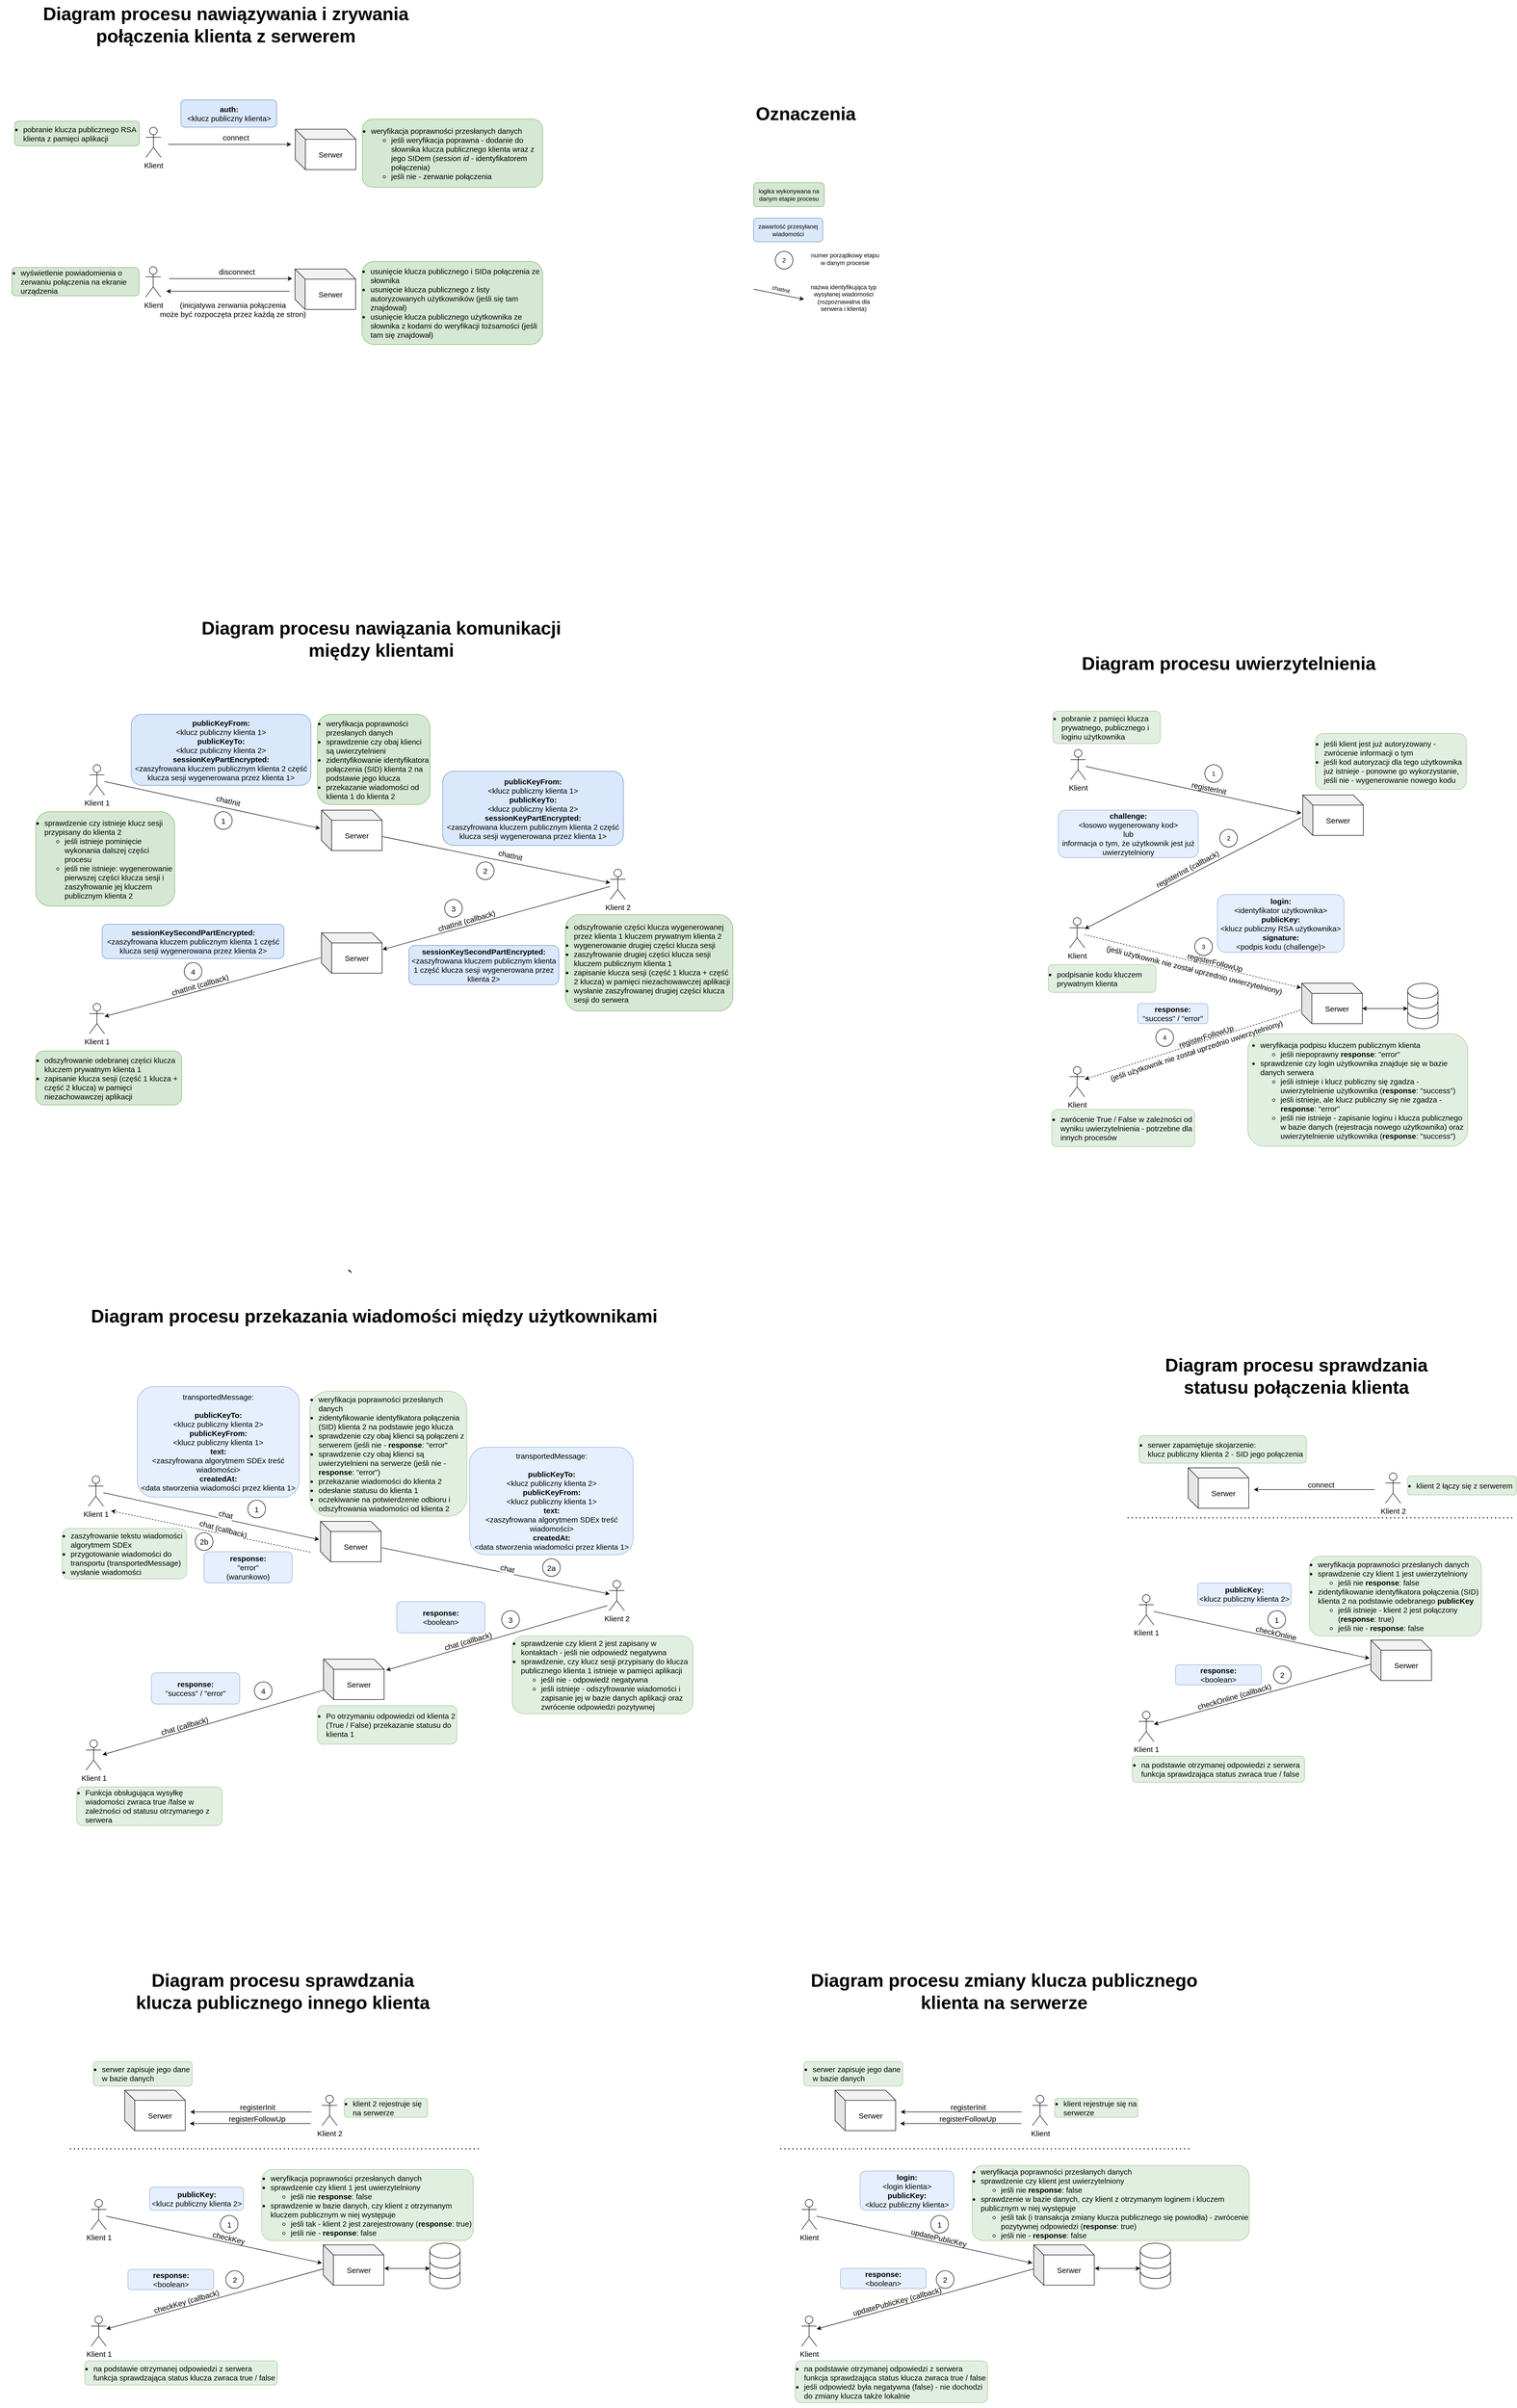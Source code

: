 <mxfile version="23.1.4" type="device">
  <diagram id="prtHgNgQTEPvFCAcTncT" name="Page-1">
    <mxGraphModel dx="4790" dy="2843" grid="0" gridSize="10" guides="1" tooltips="1" connect="1" arrows="1" fold="1" page="0" pageScale="1" pageWidth="827" pageHeight="1169" math="0" shadow="0">
      <root>
        <mxCell id="0" />
        <mxCell id="1" parent="0" />
        <mxCell id="hMmeVdPa3TFVPshaFbfD-28" value="&lt;div style=&quot;font-size: 15px;&quot;&gt;&lt;font style=&quot;font-size: 15px;&quot;&gt;&lt;b style=&quot;font-size: 15px;&quot;&gt;response:&lt;/b&gt;&lt;br style=&quot;font-size: 15px;&quot;&gt;&lt;/font&gt;&lt;/div&gt;&lt;div style=&quot;font-size: 15px;&quot;&gt;&lt;font style=&quot;font-size: 15px;&quot;&gt;&quot;success&quot; / &quot;error&quot;&lt;/font&gt;&lt;/div&gt;" style="rounded=1;whiteSpace=wrap;html=1;fillColor=#dae8fc;strokeColor=#6c8ebf;spacingTop=0;verticalAlign=middle;spacingBottom=0;opacity=70;fontSize=15;" parent="1" vertex="1">
          <mxGeometry x="193" y="543" width="139" height="40" as="geometry" />
        </mxCell>
        <mxCell id="hMmeVdPa3TFVPshaFbfD-19" value="&lt;div style=&quot;font-size: 15px;&quot;&gt;&lt;span style=&quot;background-color: initial; font-size: 15px;&quot;&gt;&lt;b style=&quot;font-size: 15px;&quot;&gt;&lt;font style=&quot;font-size: 15px;&quot;&gt;login:&lt;/font&gt;&lt;/b&gt;&lt;/span&gt;&lt;/div&gt;&lt;div style=&quot;font-size: 15px;&quot;&gt;&lt;font style=&quot;font-size: 15px;&quot;&gt;&lt;span style=&quot;background-color: initial; font-size: 15px;&quot;&gt;&amp;lt;identyfikator użytkownika&amp;gt;&lt;/span&gt;&lt;br style=&quot;font-size: 15px;&quot;&gt;&lt;/font&gt;&lt;/div&gt;&lt;div style=&quot;font-size: 15px;&quot;&gt;&lt;span style=&quot;background-color: initial; font-size: 15px;&quot;&gt;&lt;b style=&quot;font-size: 15px;&quot;&gt;&lt;font style=&quot;font-size: 15px;&quot;&gt;publicKey:&lt;/font&gt;&lt;/b&gt;&lt;/span&gt;&lt;/div&gt;&lt;div style=&quot;font-size: 15px;&quot;&gt;&lt;span style=&quot;background-color: initial; font-size: 15px;&quot;&gt;&lt;font style=&quot;font-size: 15px;&quot;&gt;&amp;lt;klucz publiczny RSA użytkownika&amp;gt;&lt;/font&gt;&lt;/span&gt;&lt;/div&gt;&lt;div style=&quot;font-size: 15px;&quot;&gt;&lt;b style=&quot;font-size: 15px;&quot;&gt;&lt;font style=&quot;font-size: 15px;&quot;&gt;signature:&lt;/font&gt;&lt;/b&gt;&lt;/div&gt;&lt;div style=&quot;font-size: 15px;&quot;&gt;&lt;font style=&quot;font-size: 15px;&quot;&gt;&amp;lt;podpis kodu (challenge)&amp;gt;&lt;/font&gt;&lt;/div&gt;" style="rounded=1;whiteSpace=wrap;html=1;fillColor=#dae8fc;strokeColor=#6c8ebf;spacingTop=0;verticalAlign=middle;spacingBottom=0;opacity=70;fontSize=15;" parent="1" vertex="1">
          <mxGeometry x="351" y="327" width="251" height="115" as="geometry" />
        </mxCell>
        <mxCell id="hMmeVdPa3TFVPshaFbfD-13" value="&lt;div style=&quot;font-size: 15px;&quot;&gt;&lt;span style=&quot;background-color: initial; font-size: 15px;&quot;&gt;&lt;b style=&quot;font-size: 15px;&quot;&gt;&lt;font style=&quot;font-size: 15px;&quot;&gt;challenge:&lt;/font&gt;&lt;/b&gt;&lt;/span&gt;&lt;/div&gt;&lt;div style=&quot;font-size: 15px;&quot;&gt;&lt;span style=&quot;background-color: initial; font-size: 15px;&quot;&gt;&lt;font style=&quot;font-size: 15px;&quot;&gt;&amp;lt;losowo wygenerowany kod&amp;gt;&lt;br&gt;&lt;/font&gt;&lt;/span&gt;lub&lt;/div&gt;&lt;div style=&quot;font-size: 15px;&quot;&gt;informacja o tym, że użytkownik jest już uwierzytelniony&lt;/div&gt;" style="rounded=1;whiteSpace=wrap;html=1;fillColor=#dae8fc;strokeColor=#6c8ebf;spacingTop=0;verticalAlign=middle;spacingBottom=0;opacity=70;fontSize=15;" parent="1" vertex="1">
          <mxGeometry x="36" y="160" width="277" height="94" as="geometry" />
        </mxCell>
        <mxCell id="hMmeVdPa3TFVPshaFbfD-2" value="Klient" style="shape=umlActor;verticalLabelPosition=bottom;verticalAlign=top;html=1;outlineConnect=0;fontSize=15;" parent="1" vertex="1">
          <mxGeometry x="60" y="40" width="30" height="60" as="geometry" />
        </mxCell>
        <mxCell id="hMmeVdPa3TFVPshaFbfD-3" value="Serwer" style="shape=cube;whiteSpace=wrap;html=1;boundedLbl=1;backgroundOutline=1;darkOpacity=0.05;darkOpacity2=0.1;fontSize=15;" parent="1" vertex="1">
          <mxGeometry x="520" y="130" width="120" height="80" as="geometry" />
        </mxCell>
        <mxCell id="hMmeVdPa3TFVPshaFbfD-4" value="" style="endArrow=classic;html=1;rounded=0;entryX=-0.023;entryY=0.452;entryDx=0;entryDy=0;entryPerimeter=0;" parent="1" source="hMmeVdPa3TFVPshaFbfD-2" target="hMmeVdPa3TFVPshaFbfD-3" edge="1">
          <mxGeometry width="50" height="50" relative="1" as="geometry">
            <mxPoint x="290" y="230" as="sourcePoint" />
            <mxPoint x="340" y="180" as="targetPoint" />
          </mxGeometry>
        </mxCell>
        <mxCell id="hMmeVdPa3TFVPshaFbfD-5" value="registerInit" style="edgeLabel;html=1;align=center;verticalAlign=middle;resizable=0;points=[];rotation=12;fontSize=15;labelBackgroundColor=none;" parent="hMmeVdPa3TFVPshaFbfD-4" vertex="1" connectable="0">
          <mxGeometry x="-0.221" y="1" relative="1" as="geometry">
            <mxPoint x="77" y="7" as="offset" />
          </mxGeometry>
        </mxCell>
        <mxCell id="hMmeVdPa3TFVPshaFbfD-8" value="Klient" style="shape=umlActor;verticalLabelPosition=bottom;verticalAlign=top;html=1;outlineConnect=0;fontSize=15;" parent="1" vertex="1">
          <mxGeometry x="58" y="373" width="30" height="60" as="geometry" />
        </mxCell>
        <mxCell id="hMmeVdPa3TFVPshaFbfD-11" value="" style="endArrow=classic;html=1;rounded=0;exitX=-0.026;exitY=0.558;exitDx=0;exitDy=0;exitPerimeter=0;" parent="1" source="hMmeVdPa3TFVPshaFbfD-3" target="hMmeVdPa3TFVPshaFbfD-8" edge="1">
          <mxGeometry width="50" height="50" relative="1" as="geometry">
            <mxPoint x="80" y="210" as="sourcePoint" />
            <mxPoint x="150" y="220" as="targetPoint" />
          </mxGeometry>
        </mxCell>
        <mxCell id="hMmeVdPa3TFVPshaFbfD-12" value="&lt;font style=&quot;font-size: 15px;&quot;&gt;registerInit (callback)&lt;/font&gt;" style="edgeLabel;html=1;align=center;verticalAlign=middle;resizable=0;points=[];rotation=332;labelBackgroundColor=none;fontSize=15;" parent="hMmeVdPa3TFVPshaFbfD-11" vertex="1" connectable="0">
          <mxGeometry x="-0.221" y="1" relative="1" as="geometry">
            <mxPoint x="-60" y="15" as="offset" />
          </mxGeometry>
        </mxCell>
        <mxCell id="hMmeVdPa3TFVPshaFbfD-15" value="" style="endArrow=classic;html=1;rounded=0;entryX=-0.01;entryY=0.113;entryDx=0;entryDy=0;entryPerimeter=0;dashed=1;" parent="1" source="hMmeVdPa3TFVPshaFbfD-8" target="hMmeVdPa3TFVPshaFbfD-16" edge="1">
          <mxGeometry width="50" height="50" relative="1" as="geometry">
            <mxPoint x="238" y="473" as="sourcePoint" />
            <mxPoint x="518" y="503" as="targetPoint" />
          </mxGeometry>
        </mxCell>
        <mxCell id="hMmeVdPa3TFVPshaFbfD-26" value="registerFollowUp" style="edgeLabel;html=1;align=center;verticalAlign=middle;resizable=0;points=[];rotation=14;labelBackgroundColor=none;fontSize=15;spacing=2;" parent="hMmeVdPa3TFVPshaFbfD-15" vertex="1" connectable="0">
          <mxGeometry x="-0.499" y="-1" relative="1" as="geometry">
            <mxPoint x="151" y="27" as="offset" />
          </mxGeometry>
        </mxCell>
        <mxCell id="hMmeVdPa3TFVPshaFbfD-16" value="Serwer" style="shape=cube;whiteSpace=wrap;html=1;boundedLbl=1;backgroundOutline=1;darkOpacity=0.05;darkOpacity2=0.1;fontSize=15;" parent="1" vertex="1">
          <mxGeometry x="518" y="503" width="120" height="80" as="geometry" />
        </mxCell>
        <mxCell id="hMmeVdPa3TFVPshaFbfD-24" value="Klient" style="shape=umlActor;verticalLabelPosition=bottom;verticalAlign=top;html=1;outlineConnect=0;fontSize=15;" parent="1" vertex="1">
          <mxGeometry x="58" y="668" width="30" height="60" as="geometry" />
        </mxCell>
        <mxCell id="hMmeVdPa3TFVPshaFbfD-25" value="" style="endArrow=classic;html=1;rounded=0;exitX=-0.023;exitY=0.667;exitDx=0;exitDy=0;exitPerimeter=0;dashed=1;" parent="1" source="hMmeVdPa3TFVPshaFbfD-16" target="hMmeVdPa3TFVPshaFbfD-24" edge="1">
          <mxGeometry width="50" height="50" relative="1" as="geometry">
            <mxPoint x="508" y="533" as="sourcePoint" />
            <mxPoint x="318" y="553" as="targetPoint" />
          </mxGeometry>
        </mxCell>
        <mxCell id="hMmeVdPa3TFVPshaFbfD-29" value="&lt;font style=&quot;font-size: 15px;&quot;&gt;registerFollowUp&lt;/font&gt;" style="edgeLabel;html=1;align=center;verticalAlign=middle;resizable=0;points=[];rotation=342;labelBackgroundColor=none;fontSize=15;" parent="hMmeVdPa3TFVPshaFbfD-25" vertex="1" connectable="0">
          <mxGeometry x="0.553" relative="1" as="geometry">
            <mxPoint x="144" y="-55" as="offset" />
          </mxGeometry>
        </mxCell>
        <mxCell id="hMmeVdPa3TFVPshaFbfD-35" value="&lt;div style=&quot;font-size: 15px;&quot;&gt;&lt;ul style=&quot;font-size: 15px;&quot;&gt;&lt;li style=&quot;font-size: 15px;&quot;&gt;&lt;font style=&quot;font-size: 15px;&quot;&gt;podpisanie kodu kluczem prywatnym klienta&lt;/font&gt;&lt;/li&gt;&lt;/ul&gt;&lt;/div&gt;" style="rounded=1;whiteSpace=wrap;html=1;fillColor=#d5e8d4;strokeColor=#82b366;spacingTop=0;verticalAlign=middle;spacingBottom=0;opacity=70;align=left;labelPosition=center;verticalLabelPosition=middle;spacingLeft=-25;fontSize=15;" parent="1" vertex="1">
          <mxGeometry x="16" y="466" width="213" height="55" as="geometry" />
        </mxCell>
        <mxCell id="Lk_NrazdhThPDiIbwe2l-1" value="&lt;div style=&quot;font-size: 15px;&quot;&gt;&lt;ul style=&quot;font-size: 15px;&quot;&gt;&lt;li style=&quot;font-size: 15px;&quot;&gt;&lt;span style=&quot;font-size: 15px;&quot;&gt;weryfikacja podpisu kluczem publicznym klienta&lt;/span&gt;&lt;/li&gt;&lt;ul style=&quot;font-size: 15px;&quot;&gt;&lt;li style=&quot;font-size: 15px;&quot;&gt;&lt;span style=&quot;font-size: 15px;&quot;&gt;jeśli niepoprawny &lt;b style=&quot;font-size: 15px;&quot;&gt;response&lt;/b&gt;: &quot;error&quot;&lt;/span&gt;&lt;/li&gt;&lt;/ul&gt;&lt;li style=&quot;font-size: 15px;&quot;&gt;&lt;span style=&quot;font-size: 15px;&quot;&gt;sprawdzenie czy login użytkownika znajduje się w bazie danych serwera&lt;/span&gt;&lt;/li&gt;&lt;ul style=&quot;font-size: 15px;&quot;&gt;&lt;li style=&quot;font-size: 15px;&quot;&gt;&lt;span style=&quot;font-size: 15px;&quot;&gt;jeśli istnieje i klucz publiczny się zgadza - uwierzytelnienie użytkownika (&lt;b style=&quot;font-size: 15px;&quot;&gt;response&lt;/b&gt;: &quot;success&quot;)&lt;/span&gt;&lt;/li&gt;&lt;li style=&quot;font-size: 15px;&quot;&gt;&lt;span style=&quot;font-size: 15px;&quot;&gt;jeśli istnieje, ale klucz publiczny się nie zgadza - &lt;b style=&quot;font-size: 15px;&quot;&gt;response&lt;/b&gt;: &quot;error&quot;&lt;/span&gt;&lt;/li&gt;&lt;li style=&quot;font-size: 15px;&quot;&gt;&lt;span style=&quot;font-size: 15px;&quot;&gt;jeśli nie istnieje - zapisanie loginu i klucza publicznego w bazie danych (rejestracja nowego użytkownika) oraz uwierzytelnienie użytkownika (&lt;b style=&quot;font-size: 15px;&quot;&gt;response&lt;/b&gt;: &quot;success&quot;)&lt;/span&gt;&lt;/li&gt;&lt;/ul&gt;&lt;/ul&gt;&lt;/div&gt;" style="rounded=1;whiteSpace=wrap;html=1;fillColor=#d5e8d4;strokeColor=#82b366;spacingTop=0;verticalAlign=middle;spacingBottom=0;opacity=70;align=left;labelPosition=center;verticalLabelPosition=middle;spacingLeft=-17;fontSize=15;" parent="1" vertex="1">
          <mxGeometry x="411" y="603" width="436" height="223" as="geometry" />
        </mxCell>
        <mxCell id="Lk_NrazdhThPDiIbwe2l-2" value="Diagram procesu uwierzytelnienia" style="text;html=1;align=center;verticalAlign=middle;resizable=0;points=[];autosize=1;strokeColor=none;fillColor=none;fontSize=36;fontStyle=1" parent="1" vertex="1">
          <mxGeometry x="73" y="-159" width="600" height="55" as="geometry" />
        </mxCell>
        <mxCell id="Lk_NrazdhThPDiIbwe2l-3" value="" style="group" parent="1" vertex="1" connectable="0">
          <mxGeometry x="728" y="503" width="60" height="90" as="geometry" />
        </mxCell>
        <mxCell id="hMmeVdPa3TFVPshaFbfD-30" value="" style="shape=cylinder3;whiteSpace=wrap;html=1;boundedLbl=1;backgroundOutline=1;size=15;" parent="Lk_NrazdhThPDiIbwe2l-3" vertex="1">
          <mxGeometry y="40" width="60" height="50" as="geometry" />
        </mxCell>
        <mxCell id="hMmeVdPa3TFVPshaFbfD-31" value="" style="shape=cylinder3;whiteSpace=wrap;html=1;boundedLbl=1;backgroundOutline=1;size=15;" parent="Lk_NrazdhThPDiIbwe2l-3" vertex="1">
          <mxGeometry y="20" width="60" height="50" as="geometry" />
        </mxCell>
        <mxCell id="hMmeVdPa3TFVPshaFbfD-32" value="" style="shape=cylinder3;whiteSpace=wrap;html=1;boundedLbl=1;backgroundOutline=1;size=15;" parent="Lk_NrazdhThPDiIbwe2l-3" vertex="1">
          <mxGeometry width="60" height="50" as="geometry" />
        </mxCell>
        <mxCell id="Lk_NrazdhThPDiIbwe2l-4" value="" style="endArrow=classic;startArrow=classic;html=1;rounded=0;exitX=0;exitY=0;exitDx=120;exitDy=50;exitPerimeter=0;entryX=0;entryY=0;entryDx=0;entryDy=30;entryPerimeter=0;" parent="1" source="hMmeVdPa3TFVPshaFbfD-16" target="hMmeVdPa3TFVPshaFbfD-31" edge="1">
          <mxGeometry width="50" height="50" relative="1" as="geometry">
            <mxPoint x="378" y="663" as="sourcePoint" />
            <mxPoint x="428" y="613" as="targetPoint" />
          </mxGeometry>
        </mxCell>
        <mxCell id="Lk_NrazdhThPDiIbwe2l-5" value="Diagram procesu nawiązania komunikacji&lt;br&gt;między klientami" style="text;html=1;align=center;verticalAlign=middle;resizable=0;points=[];autosize=1;strokeColor=none;fillColor=none;fontSize=36;fontStyle=1" parent="1" vertex="1">
          <mxGeometry x="-1671" y="-228" width="730" height="98" as="geometry" />
        </mxCell>
        <mxCell id="Lk_NrazdhThPDiIbwe2l-8" value="&lt;div style=&quot;font-size: 15px;&quot;&gt;&lt;span style=&quot;background-color: initial; font-size: 15px;&quot;&gt;&lt;b style=&quot;font-size: 15px;&quot;&gt;&lt;font style=&quot;font-size: 15px;&quot;&gt;publicKeyFrom:&lt;/font&gt;&lt;/b&gt;&lt;/span&gt;&lt;/div&gt;&lt;div style=&quot;font-size: 15px;&quot;&gt;&lt;font style=&quot;font-size: 15px;&quot;&gt;&lt;span style=&quot;background-color: initial; font-size: 15px;&quot;&gt;&amp;lt;klucz publiczny klienta 1&amp;gt;&lt;br style=&quot;font-size: 15px;&quot;&gt;&lt;/span&gt;&lt;b style=&quot;font-size: 15px;&quot;&gt;publicKeyTo:&lt;/b&gt;&lt;/font&gt;&lt;/div&gt;&lt;div style=&quot;font-size: 15px;&quot;&gt;&lt;font style=&quot;font-size: 15px;&quot;&gt;&amp;lt;klucz publiczny klienta 2&amp;gt;&lt;br style=&quot;font-size: 15px;&quot;&gt;&lt;b style=&quot;font-size: 15px;&quot;&gt;sessionKeyPartEncrypted:&lt;/b&gt;&lt;/font&gt;&lt;/div&gt;&lt;div style=&quot;font-size: 15px;&quot;&gt;&lt;font style=&quot;font-size: 15px;&quot;&gt;&amp;lt;zaszyfrowana kluczem publicznym klienta 2 część klucza sesji wygenerowana przez klienta 1&amp;gt;&lt;/font&gt;&lt;/div&gt;" style="rounded=1;whiteSpace=wrap;html=1;fillColor=#dae8fc;strokeColor=#6c8ebf;spacingTop=0;verticalAlign=middle;spacingBottom=0;fontSize=15;" parent="1" vertex="1">
          <mxGeometry x="-1801" y="-30" width="356" height="141" as="geometry" />
        </mxCell>
        <mxCell id="Lk_NrazdhThPDiIbwe2l-9" value="Klient 1" style="shape=umlActor;verticalLabelPosition=bottom;verticalAlign=top;html=1;outlineConnect=0;fontSize=15;" parent="1" vertex="1">
          <mxGeometry x="-1884" y="70" width="30" height="60" as="geometry" />
        </mxCell>
        <mxCell id="Lk_NrazdhThPDiIbwe2l-10" value="Serwer" style="shape=cube;whiteSpace=wrap;html=1;boundedLbl=1;backgroundOutline=1;darkOpacity=0.05;darkOpacity2=0.1;fontSize=15;" parent="1" vertex="1">
          <mxGeometry x="-1424" y="160" width="120" height="80" as="geometry" />
        </mxCell>
        <mxCell id="Lk_NrazdhThPDiIbwe2l-11" value="" style="endArrow=classic;html=1;rounded=0;entryX=-0.023;entryY=0.452;entryDx=0;entryDy=0;entryPerimeter=0;fontSize=15;" parent="1" source="Lk_NrazdhThPDiIbwe2l-9" target="Lk_NrazdhThPDiIbwe2l-10" edge="1">
          <mxGeometry width="50" height="50" relative="1" as="geometry">
            <mxPoint x="-1654" y="260" as="sourcePoint" />
            <mxPoint x="-1604" y="210" as="targetPoint" />
          </mxGeometry>
        </mxCell>
        <mxCell id="Lk_NrazdhThPDiIbwe2l-12" value="chatInit" style="edgeLabel;html=1;align=center;verticalAlign=middle;resizable=0;points=[];rotation=13;fontSize=15;" parent="Lk_NrazdhThPDiIbwe2l-11" vertex="1" connectable="0">
          <mxGeometry x="-0.221" y="1" relative="1" as="geometry">
            <mxPoint x="78" y="2" as="offset" />
          </mxGeometry>
        </mxCell>
        <mxCell id="Lk_NrazdhThPDiIbwe2l-18" value="Serwer" style="shape=cube;whiteSpace=wrap;html=1;boundedLbl=1;backgroundOutline=1;darkOpacity=0.05;darkOpacity2=0.1;fontSize=15;" parent="1" vertex="1">
          <mxGeometry x="-1424" y="403" width="120" height="80" as="geometry" />
        </mxCell>
        <mxCell id="Lk_NrazdhThPDiIbwe2l-19" value="Klient 1" style="shape=umlActor;verticalLabelPosition=bottom;verticalAlign=top;html=1;outlineConnect=0;fontSize=15;" parent="1" vertex="1">
          <mxGeometry x="-1884" y="543" width="30" height="60" as="geometry" />
        </mxCell>
        <mxCell id="Lk_NrazdhThPDiIbwe2l-22" value="&lt;div style=&quot;font-size: 15px;&quot;&gt;&lt;ul style=&quot;font-size: 15px;&quot;&gt;&lt;li style=&quot;font-size: 15px;&quot;&gt;&lt;font style=&quot;font-size: 15px;&quot;&gt;odszyfrowanie odebranej części klucza kluczem prywatnym klienta 1&lt;/font&gt;&lt;/li&gt;&lt;li style=&quot;border-color: var(--border-color); font-size: 15px;&quot;&gt;zapisanie klucza sesji (część 1 klucza + część 2 klucza) w pamięci niezachowawczej aplikacji&lt;/li&gt;&lt;/ul&gt;&lt;/div&gt;" style="rounded=1;whiteSpace=wrap;html=1;fillColor=#d5e8d4;strokeColor=#82b366;spacingTop=0;verticalAlign=middle;spacingBottom=0;align=left;labelPosition=center;verticalLabelPosition=middle;spacingLeft=-25;fontSize=15;" parent="1" vertex="1">
          <mxGeometry x="-1990" y="637" width="289" height="107" as="geometry" />
        </mxCell>
        <mxCell id="Lk_NrazdhThPDiIbwe2l-29" value="Klient 2" style="shape=umlActor;verticalLabelPosition=bottom;verticalAlign=top;html=1;outlineConnect=0;fontSize=15;" parent="1" vertex="1">
          <mxGeometry x="-852" y="277" width="30" height="60" as="geometry" />
        </mxCell>
        <mxCell id="Lk_NrazdhThPDiIbwe2l-30" value="" style="endArrow=classic;html=1;rounded=0;fontSize=15;" parent="1" source="Lk_NrazdhThPDiIbwe2l-10" target="Lk_NrazdhThPDiIbwe2l-29" edge="1">
          <mxGeometry width="50" height="50" relative="1" as="geometry">
            <mxPoint x="-1234" y="170" as="sourcePoint" />
            <mxPoint x="-867" y="356.5" as="targetPoint" />
          </mxGeometry>
        </mxCell>
        <mxCell id="Lk_NrazdhThPDiIbwe2l-31" value="chatInit" style="edgeLabel;html=1;align=center;verticalAlign=middle;resizable=0;points=[];rotation=13;fontSize=15;" parent="Lk_NrazdhThPDiIbwe2l-30" vertex="1" connectable="0">
          <mxGeometry x="-0.221" y="1" relative="1" as="geometry">
            <mxPoint x="78" y="2" as="offset" />
          </mxGeometry>
        </mxCell>
        <mxCell id="Lk_NrazdhThPDiIbwe2l-32" value="&lt;div style=&quot;font-size: 15px;&quot;&gt;&lt;ul style=&quot;font-size: 15px;&quot;&gt;&lt;li style=&quot;font-size: 15px;&quot;&gt;&lt;span style=&quot;font-size: 15px;&quot;&gt;weryfikacja poprawności przesłanych danych&lt;/span&gt;&lt;/li&gt;&lt;li style=&quot;font-size: 15px;&quot;&gt;&lt;span style=&quot;font-size: 15px;&quot;&gt;sprawdzenie czy obaj klienci są uwierzytelnieni&lt;/span&gt;&lt;/li&gt;&lt;li style=&quot;font-size: 15px;&quot;&gt;&lt;span style=&quot;font-size: 15px;&quot;&gt;zidentyfikowanie identyfikatora połączenia (SID) klienta 2 na podstawie jego klucza&lt;/span&gt;&lt;/li&gt;&lt;li style=&quot;font-size: 15px;&quot;&gt;&lt;span style=&quot;font-size: 15px;&quot;&gt;przekazanie wiadomości od klienta 1 do klienta 2&lt;/span&gt;&lt;/li&gt;&lt;/ul&gt;&lt;/div&gt;" style="rounded=1;whiteSpace=wrap;html=1;fillColor=#d5e8d4;strokeColor=#82b366;spacingTop=0;verticalAlign=middle;spacingBottom=0;align=left;labelPosition=center;verticalLabelPosition=middle;spacingLeft=-25;fontSize=15;" parent="1" vertex="1">
          <mxGeometry x="-1432" y="-30" width="223" height="179" as="geometry" />
        </mxCell>
        <mxCell id="7EqNihi-GNMJjYa_B4wX-1" value="&lt;div style=&quot;font-size: 15px;&quot;&gt;&lt;ul style=&quot;font-size: 15px;&quot;&gt;&lt;li style=&quot;font-size: 15px;&quot;&gt;&lt;font style=&quot;font-size: 15px;&quot;&gt;zwrócenie True / False w zależności od wyniku uwierzytelnienia - potrzebne dla innych procesów&lt;/font&gt;&lt;/li&gt;&lt;/ul&gt;&lt;/div&gt;" style="rounded=1;whiteSpace=wrap;html=1;fillColor=#d5e8d4;strokeColor=#82b366;spacingTop=0;verticalAlign=middle;spacingBottom=0;opacity=70;align=left;labelPosition=center;verticalLabelPosition=middle;spacingLeft=-25;fontSize=15;" parent="1" vertex="1">
          <mxGeometry x="23" y="753" width="283" height="74" as="geometry" />
        </mxCell>
        <mxCell id="7EqNihi-GNMJjYa_B4wX-2" value="&lt;div style=&quot;font-size: 15px;&quot;&gt;&lt;ul style=&quot;font-size: 15px;&quot;&gt;&lt;li style=&quot;font-size: 15px;&quot;&gt;odszyfrowanie części klucza wygenerowanej przez klienta 1 kluczem prywatnym klienta 2&lt;/li&gt;&lt;li style=&quot;font-size: 15px;&quot;&gt;wygenerowanie drugiej części klucza sesji&lt;/li&gt;&lt;li style=&quot;font-size: 15px;&quot;&gt;zaszyfrowanie drugiej części klucza sesji kluczem publicznym klienta 1&lt;/li&gt;&lt;li style=&quot;font-size: 15px;&quot;&gt;zapisanie klucza sesji (część 1 klucza + część 2 klucza) w pamięci niezachowawczej aplikacji&lt;/li&gt;&lt;li style=&quot;font-size: 15px;&quot;&gt;wysłanie zaszyfrowanej drugiej części klucza sesji do serwera&lt;/li&gt;&lt;/ul&gt;&lt;/div&gt;" style="rounded=1;whiteSpace=wrap;html=1;fillColor=#d5e8d4;strokeColor=#82b366;spacingTop=0;verticalAlign=middle;spacingBottom=0;align=left;labelPosition=center;verticalLabelPosition=middle;spacingLeft=-25;fontSize=15;" parent="1" vertex="1">
          <mxGeometry x="-941" y="367" width="332" height="191" as="geometry" />
        </mxCell>
        <mxCell id="7EqNihi-GNMJjYa_B4wX-3" value="&lt;div style=&quot;font-size: 15px;&quot;&gt;&lt;span style=&quot;background-color: initial; font-size: 15px;&quot;&gt;&lt;b style=&quot;font-size: 15px;&quot;&gt;&lt;font style=&quot;font-size: 15px;&quot;&gt;publicKeyFrom:&lt;/font&gt;&lt;/b&gt;&lt;/span&gt;&lt;/div&gt;&lt;div style=&quot;font-size: 15px;&quot;&gt;&lt;font style=&quot;font-size: 15px;&quot;&gt;&lt;span style=&quot;background-color: initial; font-size: 15px;&quot;&gt;&amp;lt;klucz publiczny klienta 1&amp;gt;&lt;br style=&quot;font-size: 15px;&quot;&gt;&lt;/span&gt;&lt;b style=&quot;font-size: 15px;&quot;&gt;publicKeyTo:&lt;/b&gt;&lt;/font&gt;&lt;/div&gt;&lt;div style=&quot;font-size: 15px;&quot;&gt;&lt;font style=&quot;font-size: 15px;&quot;&gt;&amp;lt;klucz publiczny klienta 2&amp;gt;&lt;br style=&quot;font-size: 15px;&quot;&gt;&lt;b style=&quot;font-size: 15px;&quot;&gt;sessionKeyPartEncrypted:&lt;/b&gt;&lt;/font&gt;&lt;/div&gt;&lt;div style=&quot;font-size: 15px;&quot;&gt;&lt;font style=&quot;font-size: 15px;&quot;&gt;&amp;lt;zaszyfrowana kluczem publicznym klienta 2 część klucza sesji wygenerowana przez klienta 1&amp;gt;&lt;/font&gt;&lt;/div&gt;" style="rounded=1;whiteSpace=wrap;html=1;fillColor=#dae8fc;strokeColor=#6c8ebf;spacingTop=0;verticalAlign=middle;spacingBottom=0;fontSize=15;" parent="1" vertex="1">
          <mxGeometry x="-1184" y="83" width="358" height="147" as="geometry" />
        </mxCell>
        <mxCell id="7EqNihi-GNMJjYa_B4wX-6" value="" style="endArrow=classic;html=1;rounded=0;entryX=1.008;entryY=0.414;entryDx=0;entryDy=0;entryPerimeter=0;fontSize=15;" parent="1" source="Lk_NrazdhThPDiIbwe2l-29" target="Lk_NrazdhThPDiIbwe2l-18" edge="1">
          <mxGeometry width="50" height="50" relative="1" as="geometry">
            <mxPoint x="-1367" y="474" as="sourcePoint" />
            <mxPoint x="-1317" y="424" as="targetPoint" />
          </mxGeometry>
        </mxCell>
        <mxCell id="7EqNihi-GNMJjYa_B4wX-8" value="chatInit (callback)" style="edgeLabel;html=1;align=center;verticalAlign=middle;resizable=0;points=[];labelBackgroundColor=none;rotation=344;fontSize=15;" parent="7EqNihi-GNMJjYa_B4wX-6" vertex="1" connectable="0">
          <mxGeometry x="0.3" y="3" relative="1" as="geometry">
            <mxPoint x="7" y="-16" as="offset" />
          </mxGeometry>
        </mxCell>
        <mxCell id="7EqNihi-GNMJjYa_B4wX-7" value="&lt;div style=&quot;font-size: 15px;&quot;&gt;&lt;b style=&quot;background-color: initial; font-size: 15px;&quot;&gt;sessionKeySecondPartEncrypted:&lt;/b&gt;&lt;br style=&quot;font-size: 15px;&quot;&gt;&lt;/div&gt;&lt;div style=&quot;font-size: 15px;&quot;&gt;&lt;font style=&quot;font-size: 15px;&quot;&gt;&amp;lt;zaszyfrowana kluczem publicznym klienta 1 część klucza sesji wygenerowana przez klienta 2&amp;gt;&lt;/font&gt;&lt;/div&gt;" style="rounded=1;whiteSpace=wrap;html=1;fillColor=#dae8fc;strokeColor=#6c8ebf;spacingTop=0;verticalAlign=middle;spacingBottom=0;fontSize=15;" parent="1" vertex="1">
          <mxGeometry x="-1251" y="428" width="297" height="78" as="geometry" />
        </mxCell>
        <mxCell id="7EqNihi-GNMJjYa_B4wX-9" value="" style="endArrow=classic;html=1;rounded=0;exitX=-0.017;exitY=0.618;exitDx=0;exitDy=0;exitPerimeter=0;fontSize=15;" parent="1" source="Lk_NrazdhThPDiIbwe2l-18" target="Lk_NrazdhThPDiIbwe2l-19" edge="1">
          <mxGeometry width="50" height="50" relative="1" as="geometry">
            <mxPoint x="-1479" y="452" as="sourcePoint" />
            <mxPoint x="-1657" y="593" as="targetPoint" />
          </mxGeometry>
        </mxCell>
        <mxCell id="7EqNihi-GNMJjYa_B4wX-10" value="chatInit (callback)" style="edgeLabel;html=1;align=center;verticalAlign=middle;resizable=0;points=[];labelBackgroundColor=none;rotation=344;fontSize=15;" parent="7EqNihi-GNMJjYa_B4wX-9" vertex="1" connectable="0">
          <mxGeometry x="0.3" y="3" relative="1" as="geometry">
            <mxPoint x="38" y="-25" as="offset" />
          </mxGeometry>
        </mxCell>
        <mxCell id="7EqNihi-GNMJjYa_B4wX-12" value="&lt;div style=&quot;font-size: 15px;&quot;&gt;&lt;b style=&quot;background-color: initial; font-size: 15px;&quot;&gt;sessionKeySecondPartEncrypted:&lt;/b&gt;&lt;br style=&quot;font-size: 15px;&quot;&gt;&lt;/div&gt;&lt;div style=&quot;font-size: 15px;&quot;&gt;&lt;font style=&quot;font-size: 15px;&quot;&gt;&amp;lt;zaszyfrowana kluczem publicznym klienta 1 część klucza sesji wygenerowana przez klienta 2&amp;gt;&lt;/font&gt;&lt;/div&gt;" style="rounded=1;whiteSpace=wrap;html=1;fillColor=#dae8fc;strokeColor=#6c8ebf;spacingTop=0;verticalAlign=middle;spacingBottom=0;fontSize=15;" parent="1" vertex="1">
          <mxGeometry x="-1858.5" y="386" width="360" height="68" as="geometry" />
        </mxCell>
        <mxCell id="7EqNihi-GNMJjYa_B4wX-13" value="&lt;div style=&quot;font-size: 15px;&quot;&gt;&lt;ul style=&quot;font-size: 15px;&quot;&gt;&lt;li style=&quot;font-size: 15px;&quot;&gt;sprawdzenie czy istnieje klucz sesji przypisany do klienta 2&lt;/li&gt;&lt;ul style=&quot;font-size: 15px;&quot;&gt;&lt;li style=&quot;font-size: 15px;&quot;&gt;jeśli istnieje pominięcie wykonania dalszej części procesu&lt;/li&gt;&lt;li style=&quot;font-size: 15px;&quot;&gt;jeśli nie istnieje: wygenerowanie pierwszej części klucza sesji i zaszyfrowanie jej kluczem publicznym klienta 2&lt;/li&gt;&lt;/ul&gt;&lt;/ul&gt;&lt;/div&gt;" style="rounded=1;whiteSpace=wrap;html=1;fillColor=#d5e8d4;strokeColor=#82b366;spacingTop=0;verticalAlign=middle;spacingBottom=0;align=left;labelPosition=center;verticalLabelPosition=middle;spacingLeft=-25;fontSize=15;" parent="1" vertex="1">
          <mxGeometry x="-1990" y="163" width="275" height="187" as="geometry" />
        </mxCell>
        <mxCell id="7EqNihi-GNMJjYa_B4wX-14" value="`" style="text;html=1;align=center;verticalAlign=middle;resizable=0;points=[];autosize=1;strokeColor=none;fillColor=none;fontSize=36;" parent="1" vertex="1">
          <mxGeometry x="-1383" y="1057" width="30" height="55" as="geometry" />
        </mxCell>
        <mxCell id="7EqNihi-GNMJjYa_B4wX-15" value="&lt;div style=&quot;font-size: 15px;&quot;&gt;&lt;span style=&quot;background-color: initial; font-size: 15px;&quot;&gt;&lt;font style=&quot;font-size: 15px;&quot;&gt;transportedMessage:&lt;br style=&quot;font-size: 15px;&quot;&gt;&lt;/font&gt;&lt;/span&gt;&lt;/div&gt;&lt;div style=&quot;font-size: 15px;&quot;&gt;&lt;span style=&quot;background-color: initial; font-size: 15px;&quot;&gt;&lt;font style=&quot;font-size: 15px;&quot;&gt;&lt;br style=&quot;font-size: 15px;&quot;&gt;&lt;/font&gt;&lt;/span&gt;&lt;/div&gt;&lt;div style=&quot;font-size: 15px;&quot;&gt;&lt;font style=&quot;font-size: 15px;&quot;&gt;&lt;b style=&quot;font-size: 15px;&quot;&gt;publicKeyTo:&lt;/b&gt;&lt;/font&gt;&lt;/div&gt;&lt;div style=&quot;font-size: 15px;&quot;&gt;&lt;font style=&quot;font-size: 15px;&quot;&gt;&amp;lt;klucz publiczny klienta 2&amp;gt;&lt;/font&gt;&lt;/div&gt;&lt;div style=&quot;font-size: 15px;&quot;&gt;&lt;font style=&quot;font-size: 15px;&quot;&gt;&lt;div style=&quot;border-color: var(--border-color); font-size: 15px;&quot;&gt;&lt;font style=&quot;border-color: var(--border-color); font-size: 15px;&quot;&gt;&lt;b style=&quot;border-color: var(--border-color); font-size: 15px;&quot;&gt;publicKeyFrom:&lt;/b&gt;&lt;/font&gt;&lt;/div&gt;&lt;div style=&quot;border-color: var(--border-color); font-size: 15px;&quot;&gt;&lt;font style=&quot;border-color: var(--border-color); font-size: 15px;&quot;&gt;&lt;span style=&quot;border-color: var(--border-color); background-color: initial; font-size: 15px;&quot;&gt;&amp;lt;klucz publiczny klienta 1&amp;gt;&lt;/span&gt;&lt;/font&gt;&lt;/div&gt;&lt;b style=&quot;font-size: 15px;&quot;&gt;text:&lt;/b&gt;&lt;/font&gt;&lt;/div&gt;&lt;div style=&quot;font-size: 15px;&quot;&gt;&lt;font style=&quot;font-size: 15px;&quot;&gt;&amp;lt;zaszyfrowana algorytmem SDEx treść wiadomości&amp;gt;&lt;/font&gt;&lt;/div&gt;&lt;div style=&quot;font-size: 15px;&quot;&gt;&lt;font style=&quot;font-size: 15px;&quot;&gt;&lt;b style=&quot;font-size: 15px;&quot;&gt;createdAt:&lt;/b&gt;&lt;/font&gt;&lt;/div&gt;&lt;div style=&quot;font-size: 15px;&quot;&gt;&amp;lt;data stworzenia wiadomości przez klienta 1&amp;gt;&lt;/div&gt;" style="rounded=1;whiteSpace=wrap;html=1;fillColor=#dae8fc;strokeColor=#6c8ebf;spacingTop=0;verticalAlign=middle;spacingBottom=0;opacity=70;fontSize=15;" parent="1" vertex="1">
          <mxGeometry x="-1789" y="1302" width="321" height="219" as="geometry" />
        </mxCell>
        <mxCell id="7EqNihi-GNMJjYa_B4wX-16" value="Klient 1" style="shape=umlActor;verticalLabelPosition=bottom;verticalAlign=top;html=1;outlineConnect=0;fontSize=15;" parent="1" vertex="1">
          <mxGeometry x="-1886" y="1479" width="30" height="60" as="geometry" />
        </mxCell>
        <mxCell id="7EqNihi-GNMJjYa_B4wX-17" value="Serwer" style="shape=cube;whiteSpace=wrap;html=1;boundedLbl=1;backgroundOutline=1;darkOpacity=0.05;darkOpacity2=0.1;fontSize=15;" parent="1" vertex="1">
          <mxGeometry x="-1426" y="1569" width="120" height="80" as="geometry" />
        </mxCell>
        <mxCell id="7EqNihi-GNMJjYa_B4wX-18" value="" style="endArrow=classic;html=1;rounded=0;entryX=-0.023;entryY=0.452;entryDx=0;entryDy=0;entryPerimeter=0;fontSize=15;" parent="1" source="7EqNihi-GNMJjYa_B4wX-16" target="7EqNihi-GNMJjYa_B4wX-17" edge="1">
          <mxGeometry width="50" height="50" relative="1" as="geometry">
            <mxPoint x="-1656" y="1669" as="sourcePoint" />
            <mxPoint x="-1606" y="1619" as="targetPoint" />
          </mxGeometry>
        </mxCell>
        <mxCell id="7EqNihi-GNMJjYa_B4wX-19" value="chat" style="edgeLabel;html=1;align=center;verticalAlign=middle;resizable=0;points=[];rotation=13;fontSize=15;" parent="7EqNihi-GNMJjYa_B4wX-18" vertex="1" connectable="0">
          <mxGeometry x="-0.221" y="1" relative="1" as="geometry">
            <mxPoint x="75" y="7" as="offset" />
          </mxGeometry>
        </mxCell>
        <mxCell id="7EqNihi-GNMJjYa_B4wX-23" value="Klient 2" style="shape=umlActor;verticalLabelPosition=bottom;verticalAlign=top;html=1;outlineConnect=0;fontSize=15;" parent="1" vertex="1">
          <mxGeometry x="-854" y="1686" width="30" height="60" as="geometry" />
        </mxCell>
        <mxCell id="7EqNihi-GNMJjYa_B4wX-24" value="" style="endArrow=classic;html=1;rounded=0;fontSize=15;" parent="1" edge="1">
          <mxGeometry width="50" height="50" relative="1" as="geometry">
            <mxPoint x="-1305" y="1621.182" as="sourcePoint" />
            <mxPoint x="-853" y="1712.954" as="targetPoint" />
          </mxGeometry>
        </mxCell>
        <mxCell id="7EqNihi-GNMJjYa_B4wX-25" value="chat" style="edgeLabel;html=1;align=center;verticalAlign=middle;resizable=0;points=[];rotation=13;fontSize=15;" parent="7EqNihi-GNMJjYa_B4wX-24" vertex="1" connectable="0">
          <mxGeometry x="-0.221" y="1" relative="1" as="geometry">
            <mxPoint x="73" y="6" as="offset" />
          </mxGeometry>
        </mxCell>
        <mxCell id="7EqNihi-GNMJjYa_B4wX-26" value="&lt;div style=&quot;font-size: 15px;&quot;&gt;&lt;ul style=&quot;font-size: 15px;&quot;&gt;&lt;li style=&quot;border-color: var(--border-color);&quot;&gt;weryfikacja poprawności przesłanych danych&lt;/li&gt;&lt;li style=&quot;font-size: 15px;&quot;&gt;&lt;span style=&quot;background-color: initial; font-size: 15px;&quot;&gt;zidentyfikowanie identyfikatora połączenia (SID) klienta 2 na podstawie jego klucza&lt;/span&gt;&lt;br style=&quot;font-size: 15px;&quot;&gt;&lt;/li&gt;&lt;li style=&quot;border-color: var(--border-color); font-size: 15px;&quot;&gt;sprawdzenie czy obaj klienci są połączeni z serwerem (jeśli nie - &lt;b style=&quot;font-size: 15px;&quot;&gt;response&lt;/b&gt;: &quot;error&quot;&lt;/li&gt;&lt;li style=&quot;border-color: var(--border-color); font-size: 15px;&quot;&gt;sprawdzenie czy obaj klienci są uwierzytelnieni na serwerze (jeśli nie - &lt;b style=&quot;font-size: 15px;&quot;&gt;response&lt;/b&gt;: &quot;error&quot;)&lt;/li&gt;&lt;li style=&quot;border-color: var(--border-color); font-size: 15px;&quot;&gt;przekazanie wiadomości do klienta 2&lt;/li&gt;&lt;li style=&quot;border-color: var(--border-color); font-size: 15px;&quot;&gt;odesłanie statusu do klienta 1&lt;/li&gt;&lt;li style=&quot;border-color: var(--border-color); font-size: 15px;&quot;&gt;oczekiwanie na potwierdzenie odbioru i odszyfrowania wiadomości od klienta 2&lt;/li&gt;&lt;/ul&gt;&lt;/div&gt;" style="rounded=1;whiteSpace=wrap;html=1;fillColor=#d5e8d4;strokeColor=#82b366;spacingTop=0;verticalAlign=middle;spacingBottom=0;opacity=70;align=left;labelPosition=center;verticalLabelPosition=middle;spacingLeft=-25;fontSize=15;" parent="1" vertex="1">
          <mxGeometry x="-1447" y="1311" width="311" height="248" as="geometry" />
        </mxCell>
        <mxCell id="7EqNihi-GNMJjYa_B4wX-27" value="&lt;div style=&quot;font-size: 15px;&quot;&gt;&lt;ul style=&quot;font-size: 15px;&quot;&gt;&lt;li style=&quot;font-size: 15px;&quot;&gt;sprawdzenie czy klient 2 jest zapisany w kontaktach - jeśli nie odpowiedź negatywna&lt;/li&gt;&lt;li style=&quot;font-size: 15px;&quot;&gt;sprawdzenie, czy klucz sesji przypisany do klucza publicznego klienta 1 istnieje w pamięci aplikacji&lt;/li&gt;&lt;ul style=&quot;font-size: 15px;&quot;&gt;&lt;li style=&quot;font-size: 15px;&quot;&gt;jeśli nie - odpowiedź negatywna&lt;/li&gt;&lt;li style=&quot;font-size: 15px;&quot;&gt;jeśli istnieje - odszyfrowanie wiadomości i zapisanie jej w bazie danych aplikacji oraz zwrócenie odpowiedzi pozytywnej&lt;/li&gt;&lt;/ul&gt;&lt;/ul&gt;&lt;/div&gt;" style="rounded=1;whiteSpace=wrap;html=1;fillColor=#d5e8d4;strokeColor=#82b366;spacingTop=0;verticalAlign=middle;spacingBottom=0;opacity=70;align=left;labelPosition=center;verticalLabelPosition=middle;spacingLeft=-25;fontSize=15;" parent="1" vertex="1">
          <mxGeometry x="-1046" y="1796" width="358" height="154" as="geometry" />
        </mxCell>
        <mxCell id="7EqNihi-GNMJjYa_B4wX-35" value="&lt;div style=&quot;font-size: 15px;&quot;&gt;&lt;ul style=&quot;font-size: 15px;&quot;&gt;&lt;li style=&quot;font-size: 15px;&quot;&gt;&lt;span style=&quot;background-color: initial; font-size: 15px;&quot;&gt;zaszyfrowanie tekstu wiadomości algorytmem SDEx&lt;/span&gt;&lt;/li&gt;&lt;li style=&quot;font-size: 15px;&quot;&gt;&lt;span style=&quot;background-color: initial; font-size: 15px;&quot;&gt;przygotowanie wiadomości do transportu (transportedMessage)&lt;/span&gt;&lt;/li&gt;&lt;li style=&quot;font-size: 15px;&quot;&gt;&lt;span style=&quot;background-color: initial; font-size: 15px;&quot;&gt;wysłanie wiadomości&lt;/span&gt;&lt;/li&gt;&lt;/ul&gt;&lt;/div&gt;" style="rounded=1;whiteSpace=wrap;html=1;fillColor=#d5e8d4;strokeColor=#82b366;spacingTop=0;verticalAlign=middle;spacingBottom=0;opacity=70;align=left;labelPosition=center;verticalLabelPosition=middle;spacingLeft=-25;fontSize=15;" parent="1" vertex="1">
          <mxGeometry x="-1938" y="1583" width="247" height="100" as="geometry" />
        </mxCell>
        <mxCell id="7EqNihi-GNMJjYa_B4wX-37" value="&lt;div style=&quot;font-size: 15px;&quot;&gt;&lt;span style=&quot;background-color: initial; font-size: 15px;&quot;&gt;&lt;font style=&quot;font-size: 15px;&quot;&gt;transportedMessage:&lt;br style=&quot;font-size: 15px;&quot;&gt;&lt;/font&gt;&lt;/span&gt;&lt;/div&gt;&lt;div style=&quot;font-size: 15px;&quot;&gt;&lt;span style=&quot;background-color: initial; font-size: 15px;&quot;&gt;&lt;font style=&quot;font-size: 15px;&quot;&gt;&lt;br style=&quot;font-size: 15px;&quot;&gt;&lt;/font&gt;&lt;/span&gt;&lt;/div&gt;&lt;div style=&quot;font-size: 15px;&quot;&gt;&lt;font style=&quot;font-size: 15px;&quot;&gt;&lt;b style=&quot;font-size: 15px;&quot;&gt;publicKeyTo:&lt;/b&gt;&lt;/font&gt;&lt;/div&gt;&lt;div style=&quot;font-size: 15px;&quot;&gt;&lt;font style=&quot;font-size: 15px;&quot;&gt;&amp;lt;klucz publiczny klienta 2&amp;gt;&lt;/font&gt;&lt;/div&gt;&lt;div style=&quot;font-size: 15px;&quot;&gt;&lt;font style=&quot;font-size: 15px;&quot;&gt;&lt;div style=&quot;border-color: var(--border-color); font-size: 15px;&quot;&gt;&lt;font style=&quot;border-color: var(--border-color); font-size: 15px;&quot;&gt;&lt;b style=&quot;border-color: var(--border-color); font-size: 15px;&quot;&gt;publicKeyFrom:&lt;/b&gt;&lt;/font&gt;&lt;/div&gt;&lt;div style=&quot;border-color: var(--border-color); font-size: 15px;&quot;&gt;&lt;font style=&quot;border-color: var(--border-color); font-size: 15px;&quot;&gt;&lt;span style=&quot;border-color: var(--border-color); background-color: initial; font-size: 15px;&quot;&gt;&amp;lt;klucz publiczny klienta 1&amp;gt;&lt;/span&gt;&lt;/font&gt;&lt;/div&gt;&lt;b style=&quot;font-size: 15px;&quot;&gt;text:&lt;/b&gt;&lt;/font&gt;&lt;/div&gt;&lt;div style=&quot;font-size: 15px;&quot;&gt;&lt;font style=&quot;font-size: 15px;&quot;&gt;&amp;lt;zaszyfrowana algorytmem SDEx treść wiadomości&amp;gt;&lt;/font&gt;&lt;/div&gt;&lt;div style=&quot;font-size: 15px;&quot;&gt;&lt;font style=&quot;font-size: 15px;&quot;&gt;&lt;b style=&quot;font-size: 15px;&quot;&gt;createdAt:&lt;/b&gt;&lt;/font&gt;&lt;/div&gt;&lt;div style=&quot;font-size: 15px;&quot;&gt;&amp;lt;data stworzenia wiadomości przez klienta 1&amp;gt;&lt;/div&gt;" style="rounded=1;whiteSpace=wrap;html=1;fillColor=#dae8fc;strokeColor=#6c8ebf;spacingTop=0;verticalAlign=middle;spacingBottom=0;opacity=70;fontSize=15;" parent="1" vertex="1">
          <mxGeometry x="-1130.5" y="1422" width="324" height="213" as="geometry" />
        </mxCell>
        <mxCell id="7EqNihi-GNMJjYa_B4wX-39" value="&lt;div style=&quot;font-size: 15px;&quot;&gt;&lt;font style=&quot;font-size: 15px;&quot;&gt;&lt;b style=&quot;font-size: 15px;&quot;&gt;response:&lt;/b&gt;&lt;br style=&quot;font-size: 15px;&quot;&gt;&lt;/font&gt;&lt;/div&gt;&lt;div style=&quot;font-size: 15px;&quot;&gt;&lt;font style=&quot;font-size: 15px;&quot;&gt;&quot;error&quot;&lt;br style=&quot;font-size: 15px;&quot;&gt;(warunkowo)&lt;/font&gt;&lt;/div&gt;" style="rounded=1;whiteSpace=wrap;html=1;fillColor=#dae8fc;strokeColor=#6c8ebf;spacingTop=0;verticalAlign=middle;spacingBottom=0;opacity=70;fontSize=15;" parent="1" vertex="1">
          <mxGeometry x="-1657" y="1629" width="175" height="62" as="geometry" />
        </mxCell>
        <mxCell id="7EqNihi-GNMJjYa_B4wX-40" value="&lt;div style=&quot;font-size: 15px;&quot;&gt;&lt;ul style=&quot;font-size: 15px;&quot;&gt;&lt;li style=&quot;font-size: 15px;&quot;&gt;Funkcja obsługująca wysyłkę wiadomości zwraca true /false w zależności od statusu otrzymanego z serwera&lt;/li&gt;&lt;/ul&gt;&lt;/div&gt;" style="rounded=1;whiteSpace=wrap;html=1;fillColor=#d5e8d4;strokeColor=#82b366;spacingTop=0;verticalAlign=middle;spacingBottom=0;opacity=70;align=left;labelPosition=center;verticalLabelPosition=middle;spacingLeft=-25;fontSize=15;" parent="1" vertex="1">
          <mxGeometry x="-1909" y="2095" width="288" height="76.5" as="geometry" />
        </mxCell>
        <mxCell id="7EqNihi-GNMJjYa_B4wX-41" value="Diagram procesu sprawdzania&lt;br&gt;statusu połączenia klienta" style="text;html=1;align=center;verticalAlign=middle;resizable=0;points=[];autosize=1;strokeColor=none;fillColor=none;fontSize=36;fontStyle=1" parent="1" vertex="1">
          <mxGeometry x="238" y="1232" width="538" height="98" as="geometry" />
        </mxCell>
        <mxCell id="7EqNihi-GNMJjYa_B4wX-42" value="&lt;div style=&quot;font-size: 15px;&quot;&gt;&lt;b style=&quot;background-color: initial; font-size: 15px;&quot;&gt;publicKey:&lt;/b&gt;&lt;br style=&quot;font-size: 15px;&quot;&gt;&lt;/div&gt;&lt;div style=&quot;font-size: 15px;&quot;&gt;&lt;font style=&quot;font-size: 15px;&quot;&gt;&amp;lt;klucz publiczny klienta 2&amp;gt;&lt;/font&gt;&lt;/div&gt;" style="rounded=1;whiteSpace=wrap;html=1;fillColor=#dae8fc;strokeColor=#6c8ebf;spacingTop=0;verticalAlign=middle;spacingBottom=0;opacity=70;fontSize=15;" parent="1" vertex="1">
          <mxGeometry x="312" y="1691" width="185" height="44.75" as="geometry" />
        </mxCell>
        <mxCell id="7EqNihi-GNMJjYa_B4wX-43" value="Klient 1" style="shape=umlActor;verticalLabelPosition=bottom;verticalAlign=top;html=1;outlineConnect=0;fontSize=15;" parent="1" vertex="1">
          <mxGeometry x="195" y="1714.25" width="30" height="60" as="geometry" />
        </mxCell>
        <mxCell id="7EqNihi-GNMJjYa_B4wX-44" value="Serwer" style="shape=cube;whiteSpace=wrap;html=1;boundedLbl=1;backgroundOutline=1;darkOpacity=0.05;darkOpacity2=0.1;fontSize=15;" parent="1" vertex="1">
          <mxGeometry x="655" y="1804.25" width="120" height="80" as="geometry" />
        </mxCell>
        <mxCell id="7EqNihi-GNMJjYa_B4wX-45" value="" style="endArrow=classic;html=1;rounded=0;entryX=-0.023;entryY=0.452;entryDx=0;entryDy=0;entryPerimeter=0;fontSize=15;" parent="1" source="7EqNihi-GNMJjYa_B4wX-43" target="7EqNihi-GNMJjYa_B4wX-44" edge="1">
          <mxGeometry width="50" height="50" relative="1" as="geometry">
            <mxPoint x="425" y="1904.25" as="sourcePoint" />
            <mxPoint x="475" y="1854.25" as="targetPoint" />
          </mxGeometry>
        </mxCell>
        <mxCell id="7EqNihi-GNMJjYa_B4wX-46" value="checkOnline" style="edgeLabel;html=1;align=center;verticalAlign=middle;resizable=0;points=[];rotation=13;labelBackgroundColor=none;fontSize=15;" parent="7EqNihi-GNMJjYa_B4wX-45" vertex="1" connectable="0">
          <mxGeometry x="-0.221" y="1" relative="1" as="geometry">
            <mxPoint x="75" y="7" as="offset" />
          </mxGeometry>
        </mxCell>
        <mxCell id="7EqNihi-GNMJjYa_B4wX-50" value="&lt;div style=&quot;font-size: 15px;&quot;&gt;&lt;ul style=&quot;font-size: 15px;&quot;&gt;&lt;li style=&quot;border-color: var(--border-color);&quot;&gt;weryfikacja poprawności przesłanych danych&lt;/li&gt;&lt;li style=&quot;font-size: 15px;&quot;&gt;&lt;span style=&quot;background-color: initial; font-size: 15px;&quot;&gt;sprawdzenie czy klient 1 jest uwierzytelniony&lt;/span&gt;&lt;/li&gt;&lt;ul style=&quot;font-size: 15px;&quot;&gt;&lt;li style=&quot;font-size: 15px;&quot;&gt;&lt;span style=&quot;background-color: initial; font-size: 15px;&quot;&gt;jeśli nie &lt;b style=&quot;font-size: 15px;&quot;&gt;response&lt;/b&gt;: false&lt;/span&gt;&lt;/li&gt;&lt;/ul&gt;&lt;li style=&quot;font-size: 15px;&quot;&gt;zidentyfikowanie identyfikatora połączenia (SID) klienta 2 na podstawie odebranego &lt;b style=&quot;font-size: 15px;&quot;&gt;publicKey&lt;/b&gt;&lt;/li&gt;&lt;ul style=&quot;font-size: 15px;&quot;&gt;&lt;li style=&quot;font-size: 15px;&quot;&gt;jeśli istnieje - klient 2 jest połączony (&lt;b style=&quot;font-size: 15px;&quot;&gt;response&lt;/b&gt;: true)&lt;/li&gt;&lt;li style=&quot;font-size: 15px;&quot;&gt;jeśli nie - &lt;b style=&quot;font-size: 15px;&quot;&gt;response&lt;/b&gt;: false&lt;/li&gt;&lt;/ul&gt;&lt;/ul&gt;&lt;/div&gt;" style="rounded=1;whiteSpace=wrap;html=1;fillColor=#d5e8d4;strokeColor=#82b366;spacingTop=0;verticalAlign=middle;spacingBottom=0;opacity=70;align=left;labelPosition=center;verticalLabelPosition=middle;spacingLeft=-25;fontSize=15;" parent="1" vertex="1">
          <mxGeometry x="533" y="1638" width="341" height="158" as="geometry" />
        </mxCell>
        <mxCell id="7EqNihi-GNMJjYa_B4wX-52" value="" style="endArrow=classic;html=1;rounded=0;exitX=0.005;exitY=0.594;exitDx=0;exitDy=0;exitPerimeter=0;fontSize=15;" parent="1" source="7EqNihi-GNMJjYa_B4wX-44" target="7EqNihi-GNMJjYa_B4wX-56" edge="1">
          <mxGeometry width="50" height="50" relative="1" as="geometry">
            <mxPoint x="712" y="2118.25" as="sourcePoint" />
            <mxPoint x="291" y="1969.25" as="targetPoint" />
          </mxGeometry>
        </mxCell>
        <mxCell id="7EqNihi-GNMJjYa_B4wX-53" value="checkOnline (callback)" style="edgeLabel;html=1;align=center;verticalAlign=middle;resizable=0;points=[];labelBackgroundColor=none;rotation=344;fontSize=15;" parent="7EqNihi-GNMJjYa_B4wX-52" vertex="1" connectable="0">
          <mxGeometry x="0.3" y="3" relative="1" as="geometry">
            <mxPoint x="7" y="-16" as="offset" />
          </mxGeometry>
        </mxCell>
        <mxCell id="7EqNihi-GNMJjYa_B4wX-56" value="Klient 1" style="shape=umlActor;verticalLabelPosition=bottom;verticalAlign=top;html=1;outlineConnect=0;fontSize=15;" parent="1" vertex="1">
          <mxGeometry x="195" y="1945.25" width="30" height="60" as="geometry" />
        </mxCell>
        <mxCell id="7EqNihi-GNMJjYa_B4wX-57" value="&lt;div style=&quot;font-size: 15px;&quot;&gt;&lt;font style=&quot;font-size: 15px;&quot;&gt;&lt;b style=&quot;font-size: 15px;&quot;&gt;response:&lt;/b&gt;&lt;br style=&quot;font-size: 15px;&quot;&gt;&lt;/font&gt;&lt;/div&gt;&lt;div style=&quot;font-size: 15px;&quot;&gt;&lt;font style=&quot;font-size: 15px;&quot;&gt;&amp;lt;boolean&amp;gt;&lt;/font&gt;&lt;/div&gt;" style="rounded=1;whiteSpace=wrap;html=1;fillColor=#dae8fc;strokeColor=#6c8ebf;spacingTop=0;verticalAlign=middle;spacingBottom=0;opacity=70;fontSize=15;" parent="1" vertex="1">
          <mxGeometry x="268" y="1853" width="170" height="40" as="geometry" />
        </mxCell>
        <mxCell id="Ux3iRll6E9tTE1sqxh1b-3" value="Serwer" style="shape=cube;whiteSpace=wrap;html=1;boundedLbl=1;backgroundOutline=1;darkOpacity=0.05;darkOpacity2=0.1;fontSize=15;" parent="1" vertex="1">
          <mxGeometry x="-1420" y="1842" width="120" height="80" as="geometry" />
        </mxCell>
        <mxCell id="Ux3iRll6E9tTE1sqxh1b-4" value="" style="endArrow=classic;html=1;rounded=0;fontSize=15;" parent="1" edge="1">
          <mxGeometry width="50" height="50" relative="1" as="geometry">
            <mxPoint x="-858" y="1736" as="sourcePoint" />
            <mxPoint x="-1296" y="1864" as="targetPoint" />
          </mxGeometry>
        </mxCell>
        <mxCell id="Ux3iRll6E9tTE1sqxh1b-5" value="chat (callback)" style="edgeLabel;html=1;align=center;verticalAlign=middle;resizable=0;points=[];labelBackgroundColor=none;rotation=344;fontSize=15;" parent="Ux3iRll6E9tTE1sqxh1b-4" vertex="1" connectable="0">
          <mxGeometry x="0.3" y="3" relative="1" as="geometry">
            <mxPoint x="7" y="-16" as="offset" />
          </mxGeometry>
        </mxCell>
        <mxCell id="HwPHRrXcO-eZisySN2Ia-1" value="1" style="ellipse;whiteSpace=wrap;html=1;aspect=fixed;fontSize=15;" parent="1" vertex="1">
          <mxGeometry x="-1636" y="163" width="35" height="35" as="geometry" />
        </mxCell>
        <mxCell id="HwPHRrXcO-eZisySN2Ia-2" value="2" style="ellipse;whiteSpace=wrap;html=1;aspect=fixed;fontSize=15;" parent="1" vertex="1">
          <mxGeometry x="-1117" y="262.5" width="35" height="35" as="geometry" />
        </mxCell>
        <mxCell id="HwPHRrXcO-eZisySN2Ia-3" value="3" style="ellipse;whiteSpace=wrap;html=1;aspect=fixed;fontSize=15;" parent="1" vertex="1">
          <mxGeometry x="-1180" y="337" width="35" height="35" as="geometry" />
        </mxCell>
        <mxCell id="HwPHRrXcO-eZisySN2Ia-4" value="4" style="ellipse;whiteSpace=wrap;html=1;aspect=fixed;fontSize=15;" parent="1" vertex="1">
          <mxGeometry x="-1696" y="462" width="35" height="35" as="geometry" />
        </mxCell>
        <mxCell id="HwPHRrXcO-eZisySN2Ia-6" value="logika wykonywana na danym etapie procesu" style="rounded=1;whiteSpace=wrap;html=1;fillColor=#d5e8d4;strokeColor=#82b366;" parent="1" vertex="1">
          <mxGeometry x="-568" y="-1083" width="140" height="47.5" as="geometry" />
        </mxCell>
        <mxCell id="HwPHRrXcO-eZisySN2Ia-8" value="zawartość przesyłanej wiadomości" style="rounded=1;whiteSpace=wrap;html=1;fillColor=#dae8fc;strokeColor=#6c8ebf;" parent="1" vertex="1">
          <mxGeometry x="-568" y="-1013" width="137" height="47" as="geometry" />
        </mxCell>
        <mxCell id="HwPHRrXcO-eZisySN2Ia-9" value="2" style="ellipse;whiteSpace=wrap;html=1;aspect=fixed;" parent="1" vertex="1">
          <mxGeometry x="-525" y="-947" width="35" height="35" as="geometry" />
        </mxCell>
        <mxCell id="HwPHRrXcO-eZisySN2Ia-10" value="numer porządkowy etapu&lt;br&gt;w danym procesie" style="text;html=1;align=center;verticalAlign=middle;resizable=0;points=[];autosize=1;strokeColor=none;fillColor=none;" parent="1" vertex="1">
          <mxGeometry x="-464" y="-953" width="153" height="41" as="geometry" />
        </mxCell>
        <mxCell id="HwPHRrXcO-eZisySN2Ia-16" value="1" style="ellipse;whiteSpace=wrap;html=1;aspect=fixed;" parent="1" vertex="1">
          <mxGeometry x="326" y="70" width="35" height="35" as="geometry" />
        </mxCell>
        <mxCell id="HwPHRrXcO-eZisySN2Ia-17" value="2" style="ellipse;whiteSpace=wrap;html=1;aspect=fixed;" parent="1" vertex="1">
          <mxGeometry x="355.5" y="198" width="35" height="35" as="geometry" />
        </mxCell>
        <mxCell id="HwPHRrXcO-eZisySN2Ia-18" value="3" style="ellipse;whiteSpace=wrap;html=1;aspect=fixed;" parent="1" vertex="1">
          <mxGeometry x="306" y="413" width="35" height="35" as="geometry" />
        </mxCell>
        <mxCell id="HwPHRrXcO-eZisySN2Ia-19" value="4" style="ellipse;whiteSpace=wrap;html=1;aspect=fixed;" parent="1" vertex="1">
          <mxGeometry x="229" y="593" width="35" height="35" as="geometry" />
        </mxCell>
        <mxCell id="HwPHRrXcO-eZisySN2Ia-23" value="nazwa identyfikująca typ&lt;br&gt;wysyłanej wiadomości&lt;br&gt;(rozpoznawalna dla&lt;br&gt;serwera i klienta)" style="text;html=1;align=center;verticalAlign=middle;resizable=0;points=[];autosize=1;strokeColor=none;fillColor=none;" parent="1" vertex="1">
          <mxGeometry x="-464" y="-890" width="148" height="70" as="geometry" />
        </mxCell>
        <mxCell id="HwPHRrXcO-eZisySN2Ia-24" value="" style="endArrow=classic;html=1;rounded=0;" parent="1" edge="1">
          <mxGeometry width="50" height="50" relative="1" as="geometry">
            <mxPoint x="-568" y="-872" as="sourcePoint" />
            <mxPoint x="-468" y="-852" as="targetPoint" />
          </mxGeometry>
        </mxCell>
        <mxCell id="HwPHRrXcO-eZisySN2Ia-25" value="chatInit" style="edgeLabel;html=1;align=center;verticalAlign=middle;resizable=0;points=[];rotation=13;" parent="HwPHRrXcO-eZisySN2Ia-24" vertex="1" connectable="0">
          <mxGeometry x="-0.221" y="1" relative="1" as="geometry">
            <mxPoint x="15" y="-7" as="offset" />
          </mxGeometry>
        </mxCell>
        <mxCell id="HwPHRrXcO-eZisySN2Ia-26" value="1" style="ellipse;whiteSpace=wrap;html=1;aspect=fixed;fontSize=15;" parent="1" vertex="1">
          <mxGeometry x="451" y="1746" width="35" height="35" as="geometry" />
        </mxCell>
        <mxCell id="HwPHRrXcO-eZisySN2Ia-27" value="2" style="ellipse;whiteSpace=wrap;html=1;aspect=fixed;fontSize=15;" parent="1" vertex="1">
          <mxGeometry x="462" y="1855.5" width="35" height="35" as="geometry" />
        </mxCell>
        <mxCell id="HwPHRrXcO-eZisySN2Ia-41" value="" style="endArrow=classic;html=1;rounded=0;dashed=1;fontSize=15;" parent="1" edge="1">
          <mxGeometry width="50" height="50" relative="1" as="geometry">
            <mxPoint x="-1446" y="1630" as="sourcePoint" />
            <mxPoint x="-1841" y="1548" as="targetPoint" />
          </mxGeometry>
        </mxCell>
        <mxCell id="HwPHRrXcO-eZisySN2Ia-42" value="chat (callback)" style="edgeLabel;html=1;align=center;verticalAlign=middle;resizable=0;points=[];rotation=15;fontSize=15;" parent="HwPHRrXcO-eZisySN2Ia-41" vertex="1" connectable="0">
          <mxGeometry x="-0.221" y="1" relative="1" as="geometry">
            <mxPoint x="-19" y="-15" as="offset" />
          </mxGeometry>
        </mxCell>
        <mxCell id="HwPHRrXcO-eZisySN2Ia-43" value="1" style="ellipse;whiteSpace=wrap;html=1;aspect=fixed;fontSize=15;" parent="1" vertex="1">
          <mxGeometry x="-1570" y="1527" width="35" height="35" as="geometry" />
        </mxCell>
        <mxCell id="HwPHRrXcO-eZisySN2Ia-44" value="2a" style="ellipse;whiteSpace=wrap;html=1;aspect=fixed;fontSize=15;" parent="1" vertex="1">
          <mxGeometry x="-986" y="1643" width="35" height="35" as="geometry" />
        </mxCell>
        <mxCell id="HwPHRrXcO-eZisySN2Ia-45" value="2b" style="ellipse;whiteSpace=wrap;html=1;aspect=fixed;fontSize=15;" parent="1" vertex="1">
          <mxGeometry x="-1674" y="1591.5" width="35" height="35" as="geometry" />
        </mxCell>
        <mxCell id="lXd5I3u9zGBROD6FqVUv-1" value="Diagram procesu nawiązywania i zrywania&lt;br&gt;połączenia klienta z serwerem" style="text;html=1;align=center;verticalAlign=middle;resizable=0;points=[];autosize=1;strokeColor=none;fillColor=none;fontSize=36;fontStyle=1" parent="1" vertex="1">
          <mxGeometry x="-1985" y="-1445" width="742" height="98" as="geometry" />
        </mxCell>
        <mxCell id="lXd5I3u9zGBROD6FqVUv-2" value="Klient" style="shape=umlActor;verticalLabelPosition=bottom;verticalAlign=top;html=1;outlineConnect=0;fontSize=15;" parent="1" vertex="1">
          <mxGeometry x="-1772" y="-1193" width="30" height="60" as="geometry" />
        </mxCell>
        <mxCell id="lXd5I3u9zGBROD6FqVUv-3" value="Serwer" style="shape=cube;whiteSpace=wrap;html=1;boundedLbl=1;backgroundOutline=1;darkOpacity=0.05;darkOpacity2=0.1;fontSize=15;" parent="1" vertex="1">
          <mxGeometry x="-1476" y="-1189" width="120" height="80" as="geometry" />
        </mxCell>
        <mxCell id="lXd5I3u9zGBROD6FqVUv-4" value="&lt;div style=&quot;font-size: 15px;&quot;&gt;&lt;ul style=&quot;font-size: 15px;&quot;&gt;&lt;li style=&quot;font-size: 15px;&quot;&gt;pobranie klucza publicznego RSA klienta z pamięci aplikacji&lt;/li&gt;&lt;/ul&gt;&lt;/div&gt;" style="rounded=1;whiteSpace=wrap;html=1;fillColor=#d5e8d4;strokeColor=#82b366;spacingTop=0;verticalAlign=middle;spacingBottom=0;align=left;labelPosition=center;verticalLabelPosition=middle;spacingLeft=-25;fontSize=15;" parent="1" vertex="1">
          <mxGeometry x="-2032" y="-1205" width="247" height="49" as="geometry" />
        </mxCell>
        <mxCell id="lXd5I3u9zGBROD6FqVUv-8" value="&lt;div style=&quot;font-size: 15px;&quot;&gt;&lt;span style=&quot;background-color: initial; font-size: 15px;&quot;&gt;&lt;b style=&quot;font-size: 15px;&quot;&gt;&lt;font style=&quot;font-size: 15px;&quot;&gt;auth:&lt;/font&gt;&lt;/b&gt;&lt;/span&gt;&lt;/div&gt;&lt;div style=&quot;font-size: 15px;&quot;&gt;&lt;font style=&quot;font-size: 15px;&quot;&gt;&lt;span style=&quot;background-color: initial; font-size: 15px;&quot;&gt;&amp;lt;klucz publiczny klienta&amp;gt;&lt;/span&gt;&lt;br style=&quot;font-size: 15px;&quot;&gt;&lt;/font&gt;&lt;/div&gt;" style="rounded=1;whiteSpace=wrap;html=1;fillColor=#dae8fc;strokeColor=#6c8ebf;spacingTop=0;verticalAlign=middle;spacingBottom=0;fontSize=15;" parent="1" vertex="1">
          <mxGeometry x="-1702.5" y="-1247" width="189.5" height="54" as="geometry" />
        </mxCell>
        <mxCell id="lXd5I3u9zGBROD6FqVUv-10" value="Oznaczenia" style="text;html=1;align=center;verticalAlign=middle;resizable=0;points=[];autosize=1;strokeColor=none;fillColor=none;fontSize=36;fontStyle=1" parent="1" vertex="1">
          <mxGeometry x="-573" y="-1248" width="216" height="55" as="geometry" />
        </mxCell>
        <mxCell id="lXd5I3u9zGBROD6FqVUv-11" value="&lt;div style=&quot;font-size: 15px;&quot;&gt;&lt;ul style=&quot;font-size: 15px;&quot;&gt;&lt;li style=&quot;font-size: 15px;&quot;&gt;weryfikacja poprawności przesłanych danych&lt;/li&gt;&lt;ul style=&quot;font-size: 15px;&quot;&gt;&lt;li style=&quot;font-size: 15px;&quot;&gt;jeśli weryfikacja poprawna - dodanie do słownika klucza publicznego klienta wraz z jego SIDem (&lt;i style=&quot;font-size: 15px;&quot;&gt;session id&lt;/i&gt; - identyfikatorem połączenia)&lt;/li&gt;&lt;li style=&quot;font-size: 15px;&quot;&gt;jeśli nie - zerwanie połączenia&lt;/li&gt;&lt;/ul&gt;&lt;/ul&gt;&lt;/div&gt;" style="rounded=1;whiteSpace=wrap;html=1;fillColor=#d5e8d4;strokeColor=#82b366;spacingTop=0;verticalAlign=middle;spacingBottom=0;align=left;labelPosition=center;verticalLabelPosition=middle;spacingLeft=-25;fontSize=15;" parent="1" vertex="1">
          <mxGeometry x="-1343" y="-1209" width="357" height="135" as="geometry" />
        </mxCell>
        <mxCell id="lXd5I3u9zGBROD6FqVUv-12" value="Klient" style="shape=umlActor;verticalLabelPosition=bottom;verticalAlign=top;html=1;outlineConnect=0;fontSize=15;" parent="1" vertex="1">
          <mxGeometry x="-1772.5" y="-916.5" width="30" height="60" as="geometry" />
        </mxCell>
        <mxCell id="lXd5I3u9zGBROD6FqVUv-13" value="Serwer" style="shape=cube;whiteSpace=wrap;html=1;boundedLbl=1;backgroundOutline=1;darkOpacity=0.05;darkOpacity2=0.1;fontSize=15;" parent="1" vertex="1">
          <mxGeometry x="-1476.5" y="-912" width="120" height="80" as="geometry" />
        </mxCell>
        <mxCell id="lXd5I3u9zGBROD6FqVUv-15" value="" style="endArrow=classic;html=1;rounded=0;fontSize=15;" parent="1" edge="1">
          <mxGeometry width="50" height="50" relative="1" as="geometry">
            <mxPoint x="-1726" y="-893" as="sourcePoint" />
            <mxPoint x="-1482" y="-893" as="targetPoint" />
          </mxGeometry>
        </mxCell>
        <mxCell id="lXd5I3u9zGBROD6FqVUv-16" value="disconnect" style="edgeLabel;html=1;align=center;verticalAlign=middle;resizable=0;points=[];rotation=0;fontSize=15;" parent="lXd5I3u9zGBROD6FqVUv-15" vertex="1" connectable="0">
          <mxGeometry x="-0.221" y="1" relative="1" as="geometry">
            <mxPoint x="39" y="-13" as="offset" />
          </mxGeometry>
        </mxCell>
        <mxCell id="lXd5I3u9zGBROD6FqVUv-18" value="&lt;div style=&quot;font-size: 15px;&quot;&gt;&lt;ul style=&quot;font-size: 15px;&quot;&gt;&lt;li style=&quot;font-size: 15px;&quot;&gt;usunięcie klucza publicznego i SIDa połączenia ze słownika&lt;/li&gt;&lt;li style=&quot;font-size: 15px;&quot;&gt;usunięcie klucza publicznego z listy autoryzowanych użytkowników (jeśli się tam znajdował)&lt;/li&gt;&lt;li style=&quot;font-size: 15px;&quot;&gt;usunięcie klucza publicznego użytkownika ze słownika z kodami do weryfikacji tożsamości (jeśli tam się znajdował)&lt;/li&gt;&lt;/ul&gt;&lt;/div&gt;" style="rounded=1;whiteSpace=wrap;html=1;fillColor=#d5e8d4;strokeColor=#82b366;spacingTop=0;verticalAlign=middle;spacingBottom=0;align=left;labelPosition=center;verticalLabelPosition=middle;spacingLeft=-25;fontSize=15;" parent="1" vertex="1">
          <mxGeometry x="-1344" y="-927" width="358" height="164.5" as="geometry" />
        </mxCell>
        <mxCell id="lXd5I3u9zGBROD6FqVUv-21" value="(inicjatywa zerwania połączenia&lt;br style=&quot;font-size: 15px;&quot;&gt;może być rozpoczęta przez każdą ze stron)" style="text;html=1;align=center;verticalAlign=middle;resizable=0;points=[];autosize=1;strokeColor=none;fillColor=none;fontSize=15;" parent="1" vertex="1">
          <mxGeometry x="-1754" y="-856.5" width="307" height="48" as="geometry" />
        </mxCell>
        <mxCell id="lXd5I3u9zGBROD6FqVUv-25" value="&lt;div style=&quot;font-size: 15px;&quot;&gt;&lt;ul style=&quot;font-size: 15px;&quot;&gt;&lt;li style=&quot;font-size: 15px;&quot;&gt;wyświetlenie powiadomienia o zerwaniu połączenia na ekranie urządzenia&lt;br style=&quot;font-size: 15px;&quot;&gt;&lt;/li&gt;&lt;/ul&gt;&lt;/div&gt;" style="rounded=1;whiteSpace=wrap;html=1;fillColor=#d5e8d4;strokeColor=#82b366;spacingTop=0;verticalAlign=middle;spacingBottom=0;align=left;labelPosition=center;verticalLabelPosition=middle;spacingLeft=-25;fontSize=15;" parent="1" vertex="1">
          <mxGeometry x="-2037.5" y="-915" width="252" height="56" as="geometry" />
        </mxCell>
        <mxCell id="lXd5I3u9zGBROD6FqVUv-27" value="" style="endArrow=classic;html=1;rounded=0;fontSize=15;" parent="1" edge="1">
          <mxGeometry width="50" height="50" relative="1" as="geometry">
            <mxPoint x="-1487.5" y="-868" as="sourcePoint" />
            <mxPoint x="-1731.5" y="-868" as="targetPoint" />
          </mxGeometry>
        </mxCell>
        <mxCell id="lXd5I3u9zGBROD6FqVUv-29" value="" style="endArrow=classic;html=1;rounded=0;fontSize=15;" parent="1" edge="1">
          <mxGeometry width="50" height="50" relative="1" as="geometry">
            <mxPoint x="-1728" y="-1159" as="sourcePoint" />
            <mxPoint x="-1484" y="-1159" as="targetPoint" />
          </mxGeometry>
        </mxCell>
        <mxCell id="lXd5I3u9zGBROD6FqVUv-30" value="connect" style="edgeLabel;html=1;align=center;verticalAlign=middle;resizable=0;points=[];rotation=0;fontSize=15;" parent="lXd5I3u9zGBROD6FqVUv-29" vertex="1" connectable="0">
          <mxGeometry x="-0.221" y="1" relative="1" as="geometry">
            <mxPoint x="39" y="-13" as="offset" />
          </mxGeometry>
        </mxCell>
        <mxCell id="lXd5I3u9zGBROD6FqVUv-31" value="&lt;div style=&quot;font-size: 15px;&quot;&gt;&lt;ul style=&quot;font-size: 15px;&quot;&gt;&lt;li style=&quot;font-size: 15px;&quot;&gt;&lt;font style=&quot;font-size: 15px;&quot;&gt;pobranie z pamięci klucza prywatnego, publicznego i loginu użytkownika&lt;/font&gt;&lt;/li&gt;&lt;/ul&gt;&lt;/div&gt;" style="rounded=1;whiteSpace=wrap;html=1;fillColor=#d5e8d4;strokeColor=#82b366;spacingTop=0;verticalAlign=middle;spacingBottom=0;opacity=70;align=left;labelPosition=center;verticalLabelPosition=middle;spacingLeft=-25;fontSize=15;" parent="1" vertex="1">
          <mxGeometry x="25" y="-36" width="213" height="64" as="geometry" />
        </mxCell>
        <mxCell id="lXd5I3u9zGBROD6FqVUv-32" value="&lt;div style=&quot;font-size: 15px;&quot;&gt;&lt;ul style=&quot;font-size: 15px;&quot;&gt;&lt;li style=&quot;font-size: 15px;&quot;&gt;&lt;font style=&quot;font-size: 15px;&quot;&gt;jeśli klient jest już autoryzowany - zwrócenie informacji o tym&lt;/font&gt;&lt;/li&gt;&lt;li style=&quot;font-size: 15px;&quot;&gt;&lt;font style=&quot;font-size: 15px;&quot;&gt;jeśli kod autoryzacji dla tego użytkownika już istnieje - ponowne go wykorzystanie, jeśli nie - wygenerowanie nowego kodu&lt;/font&gt;&lt;/li&gt;&lt;/ul&gt;&lt;/div&gt;" style="rounded=1;whiteSpace=wrap;html=1;fillColor=#d5e8d4;strokeColor=#82b366;spacingTop=0;verticalAlign=middle;spacingBottom=0;opacity=70;align=left;labelPosition=center;verticalLabelPosition=middle;spacingLeft=-25;fontSize=15;" parent="1" vertex="1">
          <mxGeometry x="545" y="8" width="299" height="111" as="geometry" />
        </mxCell>
        <mxCell id="lXd5I3u9zGBROD6FqVUv-33" value="(jeśli użytkownik nie został uprzednio uwierzytelniony)" style="text;html=1;align=center;verticalAlign=middle;resizable=0;points=[];autosize=1;strokeColor=none;fillColor=none;fontSize=15;rotation=14;" parent="1" vertex="1">
          <mxGeometry x="117" y="461" width="376" height="30" as="geometry" />
        </mxCell>
        <mxCell id="lXd5I3u9zGBROD6FqVUv-34" value="(jeśli użytkownik nie został uprzednio uwierzytelniony)" style="text;html=1;align=center;verticalAlign=middle;resizable=0;points=[];autosize=1;strokeColor=none;fillColor=none;fontSize=15;rotation=342;" parent="1" vertex="1">
          <mxGeometry x="121" y="621" width="376" height="30" as="geometry" />
        </mxCell>
        <mxCell id="lXd5I3u9zGBROD6FqVUv-35" value="Diagram procesu przekazania wiadomości między użytkownikami" style="text;html=1;align=center;verticalAlign=middle;resizable=0;points=[];autosize=1;strokeColor=none;fillColor=none;fontSize=36;fontStyle=1" parent="1" vertex="1">
          <mxGeometry x="-1890.5" y="1134" width="1140" height="55" as="geometry" />
        </mxCell>
        <mxCell id="lXd5I3u9zGBROD6FqVUv-36" value="" style="endArrow=classic;html=1;rounded=0;fontSize=15;" parent="1" edge="1">
          <mxGeometry width="50" height="50" relative="1" as="geometry">
            <mxPoint x="-1420" y="1903.5" as="sourcePoint" />
            <mxPoint x="-1858" y="2031.5" as="targetPoint" />
          </mxGeometry>
        </mxCell>
        <mxCell id="lXd5I3u9zGBROD6FqVUv-37" value="chat (callback)" style="edgeLabel;html=1;align=center;verticalAlign=middle;resizable=0;points=[];labelBackgroundColor=none;rotation=344;fontSize=15;" parent="lXd5I3u9zGBROD6FqVUv-36" vertex="1" connectable="0">
          <mxGeometry x="0.3" y="3" relative="1" as="geometry">
            <mxPoint x="7" y="-16" as="offset" />
          </mxGeometry>
        </mxCell>
        <mxCell id="lXd5I3u9zGBROD6FqVUv-38" value="Klient 1" style="shape=umlActor;verticalLabelPosition=bottom;verticalAlign=top;html=1;outlineConnect=0;fontSize=15;" parent="1" vertex="1">
          <mxGeometry x="-1890.5" y="2002" width="30" height="60" as="geometry" />
        </mxCell>
        <mxCell id="lXd5I3u9zGBROD6FqVUv-39" value="&lt;div style=&quot;font-size: 15px;&quot;&gt;&lt;font style=&quot;font-size: 15px;&quot;&gt;&lt;b style=&quot;font-size: 15px;&quot;&gt;response:&lt;/b&gt;&lt;br style=&quot;font-size: 15px;&quot;&gt;&lt;/font&gt;&lt;/div&gt;&lt;div style=&quot;font-size: 15px;&quot;&gt;&amp;lt;boolean&amp;gt;&lt;/div&gt;" style="rounded=1;whiteSpace=wrap;html=1;fillColor=#dae8fc;strokeColor=#6c8ebf;spacingTop=0;verticalAlign=middle;spacingBottom=0;opacity=70;fontSize=15;" parent="1" vertex="1">
          <mxGeometry x="-1275" y="1728" width="175" height="62" as="geometry" />
        </mxCell>
        <mxCell id="lXd5I3u9zGBROD6FqVUv-40" value="&lt;div style=&quot;font-size: 15px;&quot;&gt;&lt;font style=&quot;font-size: 15px;&quot;&gt;&lt;b style=&quot;font-size: 15px;&quot;&gt;response:&lt;/b&gt;&lt;br style=&quot;font-size: 15px;&quot;&gt;&lt;/font&gt;&lt;/div&gt;&lt;div style=&quot;font-size: 15px;&quot;&gt;&quot;success&quot; / &quot;error&quot;&lt;/div&gt;" style="rounded=1;whiteSpace=wrap;html=1;fillColor=#dae8fc;strokeColor=#6c8ebf;spacingTop=0;verticalAlign=middle;spacingBottom=0;opacity=70;fontSize=15;" parent="1" vertex="1">
          <mxGeometry x="-1761" y="1869" width="175" height="62" as="geometry" />
        </mxCell>
        <mxCell id="lXd5I3u9zGBROD6FqVUv-41" value="3" style="ellipse;whiteSpace=wrap;html=1;aspect=fixed;fontSize=15;" parent="1" vertex="1">
          <mxGeometry x="-1067" y="1746" width="35" height="35" as="geometry" />
        </mxCell>
        <mxCell id="lXd5I3u9zGBROD6FqVUv-42" value="4" style="ellipse;whiteSpace=wrap;html=1;aspect=fixed;fontSize=15;" parent="1" vertex="1">
          <mxGeometry x="-1557" y="1887" width="35" height="35" as="geometry" />
        </mxCell>
        <mxCell id="lXd5I3u9zGBROD6FqVUv-43" value="&lt;div style=&quot;font-size: 15px;&quot;&gt;&lt;ul style=&quot;font-size: 15px;&quot;&gt;&lt;li style=&quot;font-size: 15px;&quot;&gt;Po otrzymaniu odpowiedzi od klienta 2 (True / False) przekazanie statusu do klienta 1&lt;/li&gt;&lt;/ul&gt;&lt;/div&gt;" style="rounded=1;whiteSpace=wrap;html=1;fillColor=#d5e8d4;strokeColor=#82b366;spacingTop=0;verticalAlign=middle;spacingBottom=0;opacity=70;align=left;labelPosition=center;verticalLabelPosition=middle;spacingLeft=-25;fontSize=15;" parent="1" vertex="1">
          <mxGeometry x="-1432" y="1934" width="276" height="76.5" as="geometry" />
        </mxCell>
        <mxCell id="dX6bvoOl2MVWJN_i-BOH-1" value="&lt;div style=&quot;font-size: 15px;&quot;&gt;&lt;ul style=&quot;font-size: 15px;&quot;&gt;&lt;li style=&quot;border-color: var(--border-color);&quot;&gt;na podstawie otrzymanej odpowiedzi z serwera funkcja sprawdzająca status zwraca true / false&lt;/li&gt;&lt;/ul&gt;&lt;/div&gt;" style="rounded=1;whiteSpace=wrap;html=1;fillColor=#d5e8d4;strokeColor=#82b366;spacingTop=0;verticalAlign=middle;spacingBottom=0;opacity=70;align=left;labelPosition=center;verticalLabelPosition=middle;spacingLeft=-25;fontSize=15;" parent="1" vertex="1">
          <mxGeometry x="182.5" y="2034" width="341" height="52" as="geometry" />
        </mxCell>
        <mxCell id="dX6bvoOl2MVWJN_i-BOH-2" value="Diagram procesu sprawdzania&lt;br&gt;klucza publicznego innego klienta" style="text;html=1;align=center;verticalAlign=middle;resizable=0;points=[];autosize=1;strokeColor=none;fillColor=none;fontSize=36;fontStyle=1" parent="1" vertex="1">
          <mxGeometry x="-1801" y="2451" width="600" height="98" as="geometry" />
        </mxCell>
        <mxCell id="dX6bvoOl2MVWJN_i-BOH-3" value="&lt;div style=&quot;font-size: 15px;&quot;&gt;&lt;b style=&quot;background-color: initial; font-size: 15px;&quot;&gt;publicKey:&lt;/b&gt;&lt;br style=&quot;font-size: 15px;&quot;&gt;&lt;/div&gt;&lt;div style=&quot;font-size: 15px;&quot;&gt;&lt;font style=&quot;font-size: 15px;&quot;&gt;&amp;lt;klucz publiczny klienta 2&amp;gt;&lt;/font&gt;&lt;/div&gt;" style="rounded=1;whiteSpace=wrap;html=1;fillColor=#dae8fc;strokeColor=#6c8ebf;spacingTop=0;verticalAlign=middle;spacingBottom=0;opacity=70;fontSize=15;" parent="1" vertex="1">
          <mxGeometry x="-1764.5" y="2888" width="186" height="45.75" as="geometry" />
        </mxCell>
        <mxCell id="dX6bvoOl2MVWJN_i-BOH-4" value="Klient 1" style="shape=umlActor;verticalLabelPosition=bottom;verticalAlign=top;html=1;outlineConnect=0;fontSize=15;" parent="1" vertex="1">
          <mxGeometry x="-1880.5" y="2912.25" width="30" height="60" as="geometry" />
        </mxCell>
        <mxCell id="dX6bvoOl2MVWJN_i-BOH-5" value="Serwer" style="shape=cube;whiteSpace=wrap;html=1;boundedLbl=1;backgroundOutline=1;darkOpacity=0.05;darkOpacity2=0.1;fontSize=15;" parent="1" vertex="1">
          <mxGeometry x="-1420.5" y="3002.25" width="120" height="80" as="geometry" />
        </mxCell>
        <mxCell id="dX6bvoOl2MVWJN_i-BOH-6" value="" style="endArrow=classic;html=1;rounded=0;entryX=-0.023;entryY=0.452;entryDx=0;entryDy=0;entryPerimeter=0;fontSize=15;" parent="1" source="dX6bvoOl2MVWJN_i-BOH-4" target="dX6bvoOl2MVWJN_i-BOH-5" edge="1">
          <mxGeometry width="50" height="50" relative="1" as="geometry">
            <mxPoint x="-1650.5" y="3102.25" as="sourcePoint" />
            <mxPoint x="-1600.5" y="3052.25" as="targetPoint" />
          </mxGeometry>
        </mxCell>
        <mxCell id="dX6bvoOl2MVWJN_i-BOH-7" value="checkKey" style="edgeLabel;html=1;align=center;verticalAlign=middle;resizable=0;points=[];rotation=13;labelBackgroundColor=none;fontSize=15;" parent="dX6bvoOl2MVWJN_i-BOH-6" vertex="1" connectable="0">
          <mxGeometry x="-0.221" y="1" relative="1" as="geometry">
            <mxPoint x="75" y="7" as="offset" />
          </mxGeometry>
        </mxCell>
        <mxCell id="dX6bvoOl2MVWJN_i-BOH-8" value="&lt;div style=&quot;font-size: 15px;&quot;&gt;&lt;ul style=&quot;font-size: 15px;&quot;&gt;&lt;li style=&quot;border-color: var(--border-color);&quot;&gt;weryfikacja poprawności przesłanych danych&lt;/li&gt;&lt;li style=&quot;font-size: 15px;&quot;&gt;&lt;span style=&quot;background-color: initial; font-size: 15px;&quot;&gt;sprawdzenie czy klient 1 jest uwierzytelniony&lt;/span&gt;&lt;/li&gt;&lt;ul style=&quot;font-size: 15px;&quot;&gt;&lt;li style=&quot;font-size: 15px;&quot;&gt;&lt;span style=&quot;background-color: initial; font-size: 15px;&quot;&gt;jeśli nie &lt;b style=&quot;font-size: 15px;&quot;&gt;response&lt;/b&gt;: false&lt;/span&gt;&lt;/li&gt;&lt;/ul&gt;&lt;li style=&quot;font-size: 15px;&quot;&gt;sprawdzenie w bazie danych, czy klient z otrzymanym kluczem publicznym w niej występuje&lt;/li&gt;&lt;ul style=&quot;font-size: 15px;&quot;&gt;&lt;li style=&quot;font-size: 15px;&quot;&gt;jeśli tak - klient 2 jest zarejestrowany (&lt;b style=&quot;font-size: 15px;&quot;&gt;response&lt;/b&gt;: true)&lt;/li&gt;&lt;li style=&quot;font-size: 15px;&quot;&gt;jeśli nie - &lt;b style=&quot;font-size: 15px;&quot;&gt;response&lt;/b&gt;: false&lt;/li&gt;&lt;/ul&gt;&lt;/ul&gt;&lt;/div&gt;" style="rounded=1;whiteSpace=wrap;html=1;fillColor=#d5e8d4;strokeColor=#82b366;spacingTop=0;verticalAlign=middle;spacingBottom=0;opacity=70;align=left;labelPosition=center;verticalLabelPosition=middle;spacingLeft=-25;fontSize=15;" parent="1" vertex="1">
          <mxGeometry x="-1542.5" y="2853" width="419" height="141" as="geometry" />
        </mxCell>
        <mxCell id="dX6bvoOl2MVWJN_i-BOH-9" value="" style="endArrow=classic;html=1;rounded=0;exitX=0.005;exitY=0.594;exitDx=0;exitDy=0;exitPerimeter=0;fontSize=15;" parent="1" source="dX6bvoOl2MVWJN_i-BOH-5" target="dX6bvoOl2MVWJN_i-BOH-11" edge="1">
          <mxGeometry width="50" height="50" relative="1" as="geometry">
            <mxPoint x="-1363.5" y="3316.25" as="sourcePoint" />
            <mxPoint x="-1784.5" y="3167.25" as="targetPoint" />
          </mxGeometry>
        </mxCell>
        <mxCell id="dX6bvoOl2MVWJN_i-BOH-10" value="checkKey (callback)" style="edgeLabel;html=1;align=center;verticalAlign=middle;resizable=0;points=[];labelBackgroundColor=none;rotation=344;fontSize=15;" parent="dX6bvoOl2MVWJN_i-BOH-9" vertex="1" connectable="0">
          <mxGeometry x="0.3" y="3" relative="1" as="geometry">
            <mxPoint x="7" y="-16" as="offset" />
          </mxGeometry>
        </mxCell>
        <mxCell id="dX6bvoOl2MVWJN_i-BOH-11" value="Klient 1" style="shape=umlActor;verticalLabelPosition=bottom;verticalAlign=top;html=1;outlineConnect=0;fontSize=15;" parent="1" vertex="1">
          <mxGeometry x="-1880.5" y="3143.25" width="30" height="60" as="geometry" />
        </mxCell>
        <mxCell id="dX6bvoOl2MVWJN_i-BOH-12" value="&lt;div style=&quot;font-size: 15px;&quot;&gt;&lt;font style=&quot;font-size: 15px;&quot;&gt;&lt;b style=&quot;font-size: 15px;&quot;&gt;response:&lt;/b&gt;&lt;br style=&quot;font-size: 15px;&quot;&gt;&lt;/font&gt;&lt;/div&gt;&lt;div style=&quot;font-size: 15px;&quot;&gt;&lt;font style=&quot;font-size: 15px;&quot;&gt;&amp;lt;boolean&amp;gt;&lt;/font&gt;&lt;/div&gt;" style="rounded=1;whiteSpace=wrap;html=1;fillColor=#dae8fc;strokeColor=#6c8ebf;spacingTop=0;verticalAlign=middle;spacingBottom=0;opacity=70;fontSize=15;" parent="1" vertex="1">
          <mxGeometry x="-1807.5" y="3051" width="170" height="40" as="geometry" />
        </mxCell>
        <mxCell id="dX6bvoOl2MVWJN_i-BOH-13" value="1" style="ellipse;whiteSpace=wrap;html=1;aspect=fixed;fontSize=15;" parent="1" vertex="1">
          <mxGeometry x="-1624.5" y="2944" width="35" height="35" as="geometry" />
        </mxCell>
        <mxCell id="dX6bvoOl2MVWJN_i-BOH-14" value="2" style="ellipse;whiteSpace=wrap;html=1;aspect=fixed;fontSize=15;" parent="1" vertex="1">
          <mxGeometry x="-1613.5" y="3053.5" width="35" height="35" as="geometry" />
        </mxCell>
        <mxCell id="dX6bvoOl2MVWJN_i-BOH-15" value="&lt;div style=&quot;font-size: 15px;&quot;&gt;&lt;ul style=&quot;font-size: 15px;&quot;&gt;&lt;li style=&quot;border-color: var(--border-color);&quot;&gt;na podstawie otrzymanej odpowiedzi z serwera funkcja sprawdzająca status klucza zwraca true / false&lt;/li&gt;&lt;/ul&gt;&lt;/div&gt;" style="rounded=1;whiteSpace=wrap;html=1;fillColor=#d5e8d4;strokeColor=#82b366;spacingTop=0;verticalAlign=middle;spacingBottom=0;opacity=70;align=left;labelPosition=center;verticalLabelPosition=middle;spacingLeft=-25;fontSize=15;" parent="1" vertex="1">
          <mxGeometry x="-1893" y="3232" width="381.5" height="48" as="geometry" />
        </mxCell>
        <mxCell id="dX6bvoOl2MVWJN_i-BOH-16" value="Klient 2" style="shape=umlActor;verticalLabelPosition=bottom;verticalAlign=top;html=1;outlineConnect=0;fontSize=15;" parent="1" vertex="1">
          <mxGeometry x="684" y="1473" width="30" height="60" as="geometry" />
        </mxCell>
        <mxCell id="dX6bvoOl2MVWJN_i-BOH-17" value="Serwer" style="shape=cube;whiteSpace=wrap;html=1;boundedLbl=1;backgroundOutline=1;darkOpacity=0.05;darkOpacity2=0.1;fontSize=15;" parent="1" vertex="1">
          <mxGeometry x="293" y="1463" width="120" height="80" as="geometry" />
        </mxCell>
        <mxCell id="dX6bvoOl2MVWJN_i-BOH-18" value="" style="endArrow=none;dashed=1;html=1;dashPattern=1 3;strokeWidth=2;rounded=0;" parent="1" edge="1">
          <mxGeometry width="50" height="50" relative="1" as="geometry">
            <mxPoint x="173" y="1562" as="sourcePoint" />
            <mxPoint x="939" y="1562" as="targetPoint" />
          </mxGeometry>
        </mxCell>
        <mxCell id="dX6bvoOl2MVWJN_i-BOH-19" value="" style="endArrow=classic;html=1;rounded=0;" parent="1" edge="1">
          <mxGeometry width="50" height="50" relative="1" as="geometry">
            <mxPoint x="663" y="1506" as="sourcePoint" />
            <mxPoint x="423" y="1506" as="targetPoint" />
          </mxGeometry>
        </mxCell>
        <mxCell id="dX6bvoOl2MVWJN_i-BOH-20" value="connect" style="edgeLabel;html=1;align=center;verticalAlign=middle;resizable=0;points=[];fontSize=15;labelBackgroundColor=none;" parent="dX6bvoOl2MVWJN_i-BOH-19" vertex="1" connectable="0">
          <mxGeometry x="-0.108" y="-1" relative="1" as="geometry">
            <mxPoint y="-9" as="offset" />
          </mxGeometry>
        </mxCell>
        <mxCell id="dX6bvoOl2MVWJN_i-BOH-21" value="&lt;div style=&quot;font-size: 15px;&quot;&gt;&lt;ul style=&quot;font-size: 15px;&quot;&gt;&lt;li style=&quot;border-color: var(--border-color);&quot;&gt;klient 2 łączy się z serwerem&lt;/li&gt;&lt;/ul&gt;&lt;/div&gt;" style="rounded=1;whiteSpace=wrap;html=1;fillColor=#d5e8d4;strokeColor=#82b366;spacingTop=0;verticalAlign=middle;spacingBottom=0;opacity=70;align=left;labelPosition=center;verticalLabelPosition=middle;spacingLeft=-25;fontSize=15;" parent="1" vertex="1">
          <mxGeometry x="728" y="1479" width="215" height="37.5" as="geometry" />
        </mxCell>
        <mxCell id="dX6bvoOl2MVWJN_i-BOH-22" value="&lt;div style=&quot;font-size: 15px;&quot;&gt;&lt;ul style=&quot;font-size: 15px;&quot;&gt;&lt;li style=&quot;border-color: var(--border-color);&quot;&gt;serwer zapamiętuje skojarzenie:&lt;br&gt;klucz publiczny klienta 2 - SID jego połączenia&amp;nbsp;&lt;/li&gt;&lt;/ul&gt;&lt;/div&gt;" style="rounded=1;whiteSpace=wrap;html=1;fillColor=#d5e8d4;strokeColor=#82b366;spacingTop=0;verticalAlign=middle;spacingBottom=0;opacity=70;align=left;labelPosition=center;verticalLabelPosition=middle;spacingLeft=-25;fontSize=15;" parent="1" vertex="1">
          <mxGeometry x="196" y="1399" width="331" height="54.75" as="geometry" />
        </mxCell>
        <mxCell id="dX6bvoOl2MVWJN_i-BOH-23" value="Klient 2" style="shape=umlActor;verticalLabelPosition=bottom;verticalAlign=top;html=1;outlineConnect=0;fontSize=15;" parent="1" vertex="1">
          <mxGeometry x="-1423" y="2706" width="30" height="60" as="geometry" />
        </mxCell>
        <mxCell id="dX6bvoOl2MVWJN_i-BOH-24" value="Serwer" style="shape=cube;whiteSpace=wrap;html=1;boundedLbl=1;backgroundOutline=1;darkOpacity=0.05;darkOpacity2=0.1;fontSize=15;" parent="1" vertex="1">
          <mxGeometry x="-1814" y="2696" width="120" height="80" as="geometry" />
        </mxCell>
        <mxCell id="dX6bvoOl2MVWJN_i-BOH-25" value="" style="endArrow=none;dashed=1;html=1;dashPattern=1 3;strokeWidth=2;rounded=0;" parent="1" edge="1">
          <mxGeometry width="50" height="50" relative="1" as="geometry">
            <mxPoint x="-1922.5" y="2812" as="sourcePoint" />
            <mxPoint x="-1112" y="2812" as="targetPoint" />
          </mxGeometry>
        </mxCell>
        <mxCell id="dX6bvoOl2MVWJN_i-BOH-26" value="" style="endArrow=classic;html=1;rounded=0;" parent="1" edge="1">
          <mxGeometry width="50" height="50" relative="1" as="geometry">
            <mxPoint x="-1444" y="2739" as="sourcePoint" />
            <mxPoint x="-1684" y="2739" as="targetPoint" />
          </mxGeometry>
        </mxCell>
        <mxCell id="dX6bvoOl2MVWJN_i-BOH-27" value="registerInit" style="edgeLabel;html=1;align=center;verticalAlign=middle;resizable=0;points=[];fontSize=15;labelBackgroundColor=none;" parent="dX6bvoOl2MVWJN_i-BOH-26" vertex="1" connectable="0">
          <mxGeometry x="-0.108" y="-1" relative="1" as="geometry">
            <mxPoint y="-9" as="offset" />
          </mxGeometry>
        </mxCell>
        <mxCell id="dX6bvoOl2MVWJN_i-BOH-28" value="&lt;div style=&quot;font-size: 15px;&quot;&gt;&lt;ul style=&quot;font-size: 15px;&quot;&gt;&lt;li style=&quot;border-color: var(--border-color);&quot;&gt;klient 2 rejestruje się na serwerze&lt;/li&gt;&lt;/ul&gt;&lt;/div&gt;" style="rounded=1;whiteSpace=wrap;html=1;fillColor=#d5e8d4;strokeColor=#82b366;spacingTop=0;verticalAlign=middle;spacingBottom=0;opacity=70;align=left;labelPosition=center;verticalLabelPosition=middle;spacingLeft=-25;fontSize=15;" parent="1" vertex="1">
          <mxGeometry x="-1379" y="2712" width="165" height="37.5" as="geometry" />
        </mxCell>
        <mxCell id="dX6bvoOl2MVWJN_i-BOH-29" value="&lt;div style=&quot;font-size: 15px;&quot;&gt;&lt;ul style=&quot;font-size: 15px;&quot;&gt;&lt;li style=&quot;border-color: var(--border-color);&quot;&gt;serwer zapisuje jego dane w bazie danych&amp;nbsp;&lt;/li&gt;&lt;/ul&gt;&lt;/div&gt;" style="rounded=1;whiteSpace=wrap;html=1;fillColor=#d5e8d4;strokeColor=#82b366;spacingTop=0;verticalAlign=middle;spacingBottom=0;opacity=70;align=left;labelPosition=center;verticalLabelPosition=middle;spacingLeft=-25;fontSize=15;" parent="1" vertex="1">
          <mxGeometry x="-1876" y="2639" width="196" height="48.75" as="geometry" />
        </mxCell>
        <mxCell id="dX6bvoOl2MVWJN_i-BOH-33" value="" style="group" parent="1" vertex="1" connectable="0">
          <mxGeometry x="-1209.5" y="2999" width="60" height="90" as="geometry" />
        </mxCell>
        <mxCell id="dX6bvoOl2MVWJN_i-BOH-34" value="" style="shape=cylinder3;whiteSpace=wrap;html=1;boundedLbl=1;backgroundOutline=1;size=15;" parent="dX6bvoOl2MVWJN_i-BOH-33" vertex="1">
          <mxGeometry y="40" width="60" height="50" as="geometry" />
        </mxCell>
        <mxCell id="dX6bvoOl2MVWJN_i-BOH-35" value="" style="shape=cylinder3;whiteSpace=wrap;html=1;boundedLbl=1;backgroundOutline=1;size=15;" parent="dX6bvoOl2MVWJN_i-BOH-33" vertex="1">
          <mxGeometry y="20" width="60" height="50" as="geometry" />
        </mxCell>
        <mxCell id="dX6bvoOl2MVWJN_i-BOH-36" value="" style="shape=cylinder3;whiteSpace=wrap;html=1;boundedLbl=1;backgroundOutline=1;size=15;" parent="dX6bvoOl2MVWJN_i-BOH-33" vertex="1">
          <mxGeometry width="60" height="50" as="geometry" />
        </mxCell>
        <mxCell id="dX6bvoOl2MVWJN_i-BOH-37" value="" style="endArrow=classic;startArrow=classic;html=1;rounded=0;exitX=0;exitY=0;exitDx=120;exitDy=50;exitPerimeter=0;entryX=0;entryY=0;entryDx=0;entryDy=30;entryPerimeter=0;" parent="1" target="dX6bvoOl2MVWJN_i-BOH-35" edge="1">
          <mxGeometry width="50" height="50" relative="1" as="geometry">
            <mxPoint x="-1299.5" y="3049" as="sourcePoint" />
            <mxPoint x="-1509.5" y="3109" as="targetPoint" />
          </mxGeometry>
        </mxCell>
        <mxCell id="dX6bvoOl2MVWJN_i-BOH-38" value="" style="endArrow=classic;html=1;rounded=0;" parent="1" edge="1">
          <mxGeometry width="50" height="50" relative="1" as="geometry">
            <mxPoint x="-1445" y="2762" as="sourcePoint" />
            <mxPoint x="-1685" y="2762" as="targetPoint" />
          </mxGeometry>
        </mxCell>
        <mxCell id="dX6bvoOl2MVWJN_i-BOH-39" value="registerFollowUp" style="edgeLabel;html=1;align=center;verticalAlign=middle;resizable=0;points=[];fontSize=15;labelBackgroundColor=none;" parent="dX6bvoOl2MVWJN_i-BOH-38" vertex="1" connectable="0">
          <mxGeometry x="-0.108" y="-1" relative="1" as="geometry">
            <mxPoint y="-9" as="offset" />
          </mxGeometry>
        </mxCell>
        <mxCell id="dX6bvoOl2MVWJN_i-BOH-40" value="Diagram procesu zmiany klucza publicznego&lt;br&gt;klienta na serwerze" style="text;html=1;align=center;verticalAlign=middle;resizable=0;points=[];autosize=1;strokeColor=none;fillColor=none;fontSize=36;fontStyle=1" parent="1" vertex="1">
          <mxGeometry x="-464" y="2451" width="784" height="98" as="geometry" />
        </mxCell>
        <mxCell id="dX6bvoOl2MVWJN_i-BOH-41" value="&lt;div style=&quot;font-size: 15px;&quot;&gt;&lt;b style=&quot;background-color: initial; font-size: 15px;&quot;&gt;login:&lt;/b&gt;&lt;/div&gt;&lt;div style=&quot;font-size: 15px;&quot;&gt;&lt;span style=&quot;background-color: initial; font-size: 15px;&quot;&gt;&amp;lt;login klienta&amp;gt;&lt;br&gt;&lt;b&gt;publicKey:&lt;/b&gt;&lt;/span&gt;&lt;br style=&quot;font-size: 15px;&quot;&gt;&lt;/div&gt;&lt;div style=&quot;font-size: 15px;&quot;&gt;&lt;font style=&quot;font-size: 15px;&quot;&gt;&amp;lt;klucz publiczny klienta&amp;gt;&lt;/font&gt;&lt;/div&gt;" style="rounded=1;whiteSpace=wrap;html=1;fillColor=#dae8fc;strokeColor=#6c8ebf;spacingTop=0;verticalAlign=middle;spacingBottom=0;opacity=70;fontSize=15;" parent="1" vertex="1">
          <mxGeometry x="-357" y="2856" width="186" height="77.75" as="geometry" />
        </mxCell>
        <mxCell id="dX6bvoOl2MVWJN_i-BOH-42" value="Klient" style="shape=umlActor;verticalLabelPosition=bottom;verticalAlign=top;html=1;outlineConnect=0;fontSize=15;" parent="1" vertex="1">
          <mxGeometry x="-473" y="2912.25" width="30" height="60" as="geometry" />
        </mxCell>
        <mxCell id="dX6bvoOl2MVWJN_i-BOH-43" value="Serwer" style="shape=cube;whiteSpace=wrap;html=1;boundedLbl=1;backgroundOutline=1;darkOpacity=0.05;darkOpacity2=0.1;fontSize=15;" parent="1" vertex="1">
          <mxGeometry x="-13" y="3002.25" width="120" height="80" as="geometry" />
        </mxCell>
        <mxCell id="dX6bvoOl2MVWJN_i-BOH-44" value="" style="endArrow=classic;html=1;rounded=0;entryX=-0.023;entryY=0.452;entryDx=0;entryDy=0;entryPerimeter=0;fontSize=15;" parent="1" source="dX6bvoOl2MVWJN_i-BOH-42" target="dX6bvoOl2MVWJN_i-BOH-43" edge="1">
          <mxGeometry width="50" height="50" relative="1" as="geometry">
            <mxPoint x="-243" y="3102.25" as="sourcePoint" />
            <mxPoint x="-193" y="3052.25" as="targetPoint" />
          </mxGeometry>
        </mxCell>
        <mxCell id="dX6bvoOl2MVWJN_i-BOH-45" value="updatePublicKey" style="edgeLabel;html=1;align=center;verticalAlign=middle;resizable=0;points=[];rotation=13;labelBackgroundColor=none;fontSize=15;" parent="dX6bvoOl2MVWJN_i-BOH-44" vertex="1" connectable="0">
          <mxGeometry x="-0.221" y="1" relative="1" as="geometry">
            <mxPoint x="75" y="7" as="offset" />
          </mxGeometry>
        </mxCell>
        <mxCell id="dX6bvoOl2MVWJN_i-BOH-46" value="&lt;div style=&quot;font-size: 15px;&quot;&gt;&lt;ul style=&quot;font-size: 15px;&quot;&gt;&lt;li style=&quot;border-color: var(--border-color);&quot;&gt;weryfikacja poprawności przesłanych danych&lt;/li&gt;&lt;li style=&quot;font-size: 15px;&quot;&gt;&lt;span style=&quot;background-color: initial; font-size: 15px;&quot;&gt;sprawdzenie czy klient jest uwierzytelniony&lt;/span&gt;&lt;/li&gt;&lt;ul style=&quot;font-size: 15px;&quot;&gt;&lt;li style=&quot;font-size: 15px;&quot;&gt;&lt;span style=&quot;background-color: initial; font-size: 15px;&quot;&gt;jeśli nie &lt;b style=&quot;font-size: 15px;&quot;&gt;response&lt;/b&gt;: false&lt;/span&gt;&lt;/li&gt;&lt;/ul&gt;&lt;li style=&quot;font-size: 15px;&quot;&gt;sprawdzenie w bazie danych, czy klient z otrzymanym loginem i kluczem publicznym w niej występuje&lt;/li&gt;&lt;ul style=&quot;font-size: 15px;&quot;&gt;&lt;li style=&quot;font-size: 15px;&quot;&gt;jeśli tak (i transakcja zmiany klucza publicznego się powiodła) - zwrócenie pozytywnej odpowiedzi (&lt;b style=&quot;font-size: 15px;&quot;&gt;response&lt;/b&gt;: true)&lt;/li&gt;&lt;li style=&quot;font-size: 15px;&quot;&gt;jeśli nie - &lt;b style=&quot;font-size: 15px;&quot;&gt;response&lt;/b&gt;: false&lt;/li&gt;&lt;/ul&gt;&lt;/ul&gt;&lt;/div&gt;" style="rounded=1;whiteSpace=wrap;html=1;fillColor=#d5e8d4;strokeColor=#82b366;spacingTop=0;verticalAlign=middle;spacingBottom=0;opacity=70;align=left;labelPosition=center;verticalLabelPosition=middle;spacingLeft=-25;fontSize=15;" parent="1" vertex="1">
          <mxGeometry x="-135" y="2845" width="549" height="149" as="geometry" />
        </mxCell>
        <mxCell id="dX6bvoOl2MVWJN_i-BOH-47" value="" style="endArrow=classic;html=1;rounded=0;exitX=0.005;exitY=0.594;exitDx=0;exitDy=0;exitPerimeter=0;fontSize=15;" parent="1" source="dX6bvoOl2MVWJN_i-BOH-43" target="dX6bvoOl2MVWJN_i-BOH-49" edge="1">
          <mxGeometry width="50" height="50" relative="1" as="geometry">
            <mxPoint x="44" y="3316.25" as="sourcePoint" />
            <mxPoint x="-377" y="3167.25" as="targetPoint" />
          </mxGeometry>
        </mxCell>
        <mxCell id="dX6bvoOl2MVWJN_i-BOH-48" value="updatePublicKey (callback)" style="edgeLabel;html=1;align=center;verticalAlign=middle;resizable=0;points=[];labelBackgroundColor=none;rotation=345;fontSize=15;" parent="dX6bvoOl2MVWJN_i-BOH-47" vertex="1" connectable="0">
          <mxGeometry x="0.3" y="3" relative="1" as="geometry">
            <mxPoint x="7" y="-16" as="offset" />
          </mxGeometry>
        </mxCell>
        <mxCell id="dX6bvoOl2MVWJN_i-BOH-49" value="Klient" style="shape=umlActor;verticalLabelPosition=bottom;verticalAlign=top;html=1;outlineConnect=0;fontSize=15;" parent="1" vertex="1">
          <mxGeometry x="-473" y="3143.25" width="30" height="60" as="geometry" />
        </mxCell>
        <mxCell id="dX6bvoOl2MVWJN_i-BOH-50" value="&lt;div style=&quot;font-size: 15px;&quot;&gt;&lt;font style=&quot;font-size: 15px;&quot;&gt;&lt;b style=&quot;font-size: 15px;&quot;&gt;response:&lt;/b&gt;&lt;br style=&quot;font-size: 15px;&quot;&gt;&lt;/font&gt;&lt;/div&gt;&lt;div style=&quot;font-size: 15px;&quot;&gt;&lt;font style=&quot;font-size: 15px;&quot;&gt;&amp;lt;boolean&amp;gt;&lt;/font&gt;&lt;/div&gt;" style="rounded=1;whiteSpace=wrap;html=1;fillColor=#dae8fc;strokeColor=#6c8ebf;spacingTop=0;verticalAlign=middle;spacingBottom=0;opacity=70;fontSize=15;" parent="1" vertex="1">
          <mxGeometry x="-396" y="3049" width="170" height="40" as="geometry" />
        </mxCell>
        <mxCell id="dX6bvoOl2MVWJN_i-BOH-51" value="1" style="ellipse;whiteSpace=wrap;html=1;aspect=fixed;fontSize=15;" parent="1" vertex="1">
          <mxGeometry x="-217" y="2944" width="35" height="35" as="geometry" />
        </mxCell>
        <mxCell id="dX6bvoOl2MVWJN_i-BOH-52" value="2" style="ellipse;whiteSpace=wrap;html=1;aspect=fixed;fontSize=15;" parent="1" vertex="1">
          <mxGeometry x="-206" y="3053.5" width="35" height="35" as="geometry" />
        </mxCell>
        <mxCell id="dX6bvoOl2MVWJN_i-BOH-53" value="&lt;div style=&quot;font-size: 15px;&quot;&gt;&lt;ul style=&quot;font-size: 15px;&quot;&gt;&lt;li style=&quot;border-color: var(--border-color);&quot;&gt;na podstawie otrzymanej odpowiedzi z serwera funkcja sprawdzająca status klucza zwraca true / false&lt;/li&gt;&lt;li style=&quot;border-color: var(--border-color);&quot;&gt;jeśli odpowiedź była negatywna (false) - nie dochodzi do zmiany klucza także lokalnie&lt;/li&gt;&lt;/ul&gt;&lt;/div&gt;" style="rounded=1;whiteSpace=wrap;html=1;fillColor=#d5e8d4;strokeColor=#82b366;spacingTop=0;verticalAlign=middle;spacingBottom=0;opacity=70;align=left;labelPosition=center;verticalLabelPosition=middle;spacingLeft=-25;fontSize=15;" parent="1" vertex="1">
          <mxGeometry x="-485.5" y="3232" width="381.5" height="83" as="geometry" />
        </mxCell>
        <mxCell id="dX6bvoOl2MVWJN_i-BOH-54" value="Klient" style="shape=umlActor;verticalLabelPosition=bottom;verticalAlign=top;html=1;outlineConnect=0;fontSize=15;" parent="1" vertex="1">
          <mxGeometry x="-15.5" y="2706" width="30" height="60" as="geometry" />
        </mxCell>
        <mxCell id="dX6bvoOl2MVWJN_i-BOH-55" value="Serwer" style="shape=cube;whiteSpace=wrap;html=1;boundedLbl=1;backgroundOutline=1;darkOpacity=0.05;darkOpacity2=0.1;fontSize=15;" parent="1" vertex="1">
          <mxGeometry x="-406.5" y="2696" width="120" height="80" as="geometry" />
        </mxCell>
        <mxCell id="dX6bvoOl2MVWJN_i-BOH-56" value="" style="endArrow=none;dashed=1;html=1;dashPattern=1 3;strokeWidth=2;rounded=0;" parent="1" edge="1">
          <mxGeometry width="50" height="50" relative="1" as="geometry">
            <mxPoint x="-515" y="2812" as="sourcePoint" />
            <mxPoint x="295.5" y="2812" as="targetPoint" />
          </mxGeometry>
        </mxCell>
        <mxCell id="dX6bvoOl2MVWJN_i-BOH-57" value="" style="endArrow=classic;html=1;rounded=0;" parent="1" edge="1">
          <mxGeometry width="50" height="50" relative="1" as="geometry">
            <mxPoint x="-36.5" y="2739" as="sourcePoint" />
            <mxPoint x="-276.5" y="2739" as="targetPoint" />
          </mxGeometry>
        </mxCell>
        <mxCell id="dX6bvoOl2MVWJN_i-BOH-58" value="registerInit" style="edgeLabel;html=1;align=center;verticalAlign=middle;resizable=0;points=[];fontSize=15;labelBackgroundColor=none;" parent="dX6bvoOl2MVWJN_i-BOH-57" vertex="1" connectable="0">
          <mxGeometry x="-0.108" y="-1" relative="1" as="geometry">
            <mxPoint y="-9" as="offset" />
          </mxGeometry>
        </mxCell>
        <mxCell id="dX6bvoOl2MVWJN_i-BOH-59" value="&lt;div style=&quot;font-size: 15px;&quot;&gt;&lt;ul style=&quot;font-size: 15px;&quot;&gt;&lt;li style=&quot;border-color: var(--border-color);&quot;&gt;klient rejestruje się na serwerze&lt;/li&gt;&lt;/ul&gt;&lt;/div&gt;" style="rounded=1;whiteSpace=wrap;html=1;fillColor=#d5e8d4;strokeColor=#82b366;spacingTop=0;verticalAlign=middle;spacingBottom=0;opacity=70;align=left;labelPosition=center;verticalLabelPosition=middle;spacingLeft=-25;fontSize=15;" parent="1" vertex="1">
          <mxGeometry x="28.5" y="2712" width="165" height="37.5" as="geometry" />
        </mxCell>
        <mxCell id="dX6bvoOl2MVWJN_i-BOH-60" value="&lt;div style=&quot;font-size: 15px;&quot;&gt;&lt;ul style=&quot;font-size: 15px;&quot;&gt;&lt;li style=&quot;border-color: var(--border-color);&quot;&gt;serwer zapisuje jego dane w bazie danych&amp;nbsp;&lt;/li&gt;&lt;/ul&gt;&lt;/div&gt;" style="rounded=1;whiteSpace=wrap;html=1;fillColor=#d5e8d4;strokeColor=#82b366;spacingTop=0;verticalAlign=middle;spacingBottom=0;opacity=70;align=left;labelPosition=center;verticalLabelPosition=middle;spacingLeft=-25;fontSize=15;" parent="1" vertex="1">
          <mxGeometry x="-468.5" y="2639" width="196" height="48.75" as="geometry" />
        </mxCell>
        <mxCell id="dX6bvoOl2MVWJN_i-BOH-61" value="" style="group" parent="1" vertex="1" connectable="0">
          <mxGeometry x="198" y="2999" width="60" height="90" as="geometry" />
        </mxCell>
        <mxCell id="dX6bvoOl2MVWJN_i-BOH-62" value="" style="shape=cylinder3;whiteSpace=wrap;html=1;boundedLbl=1;backgroundOutline=1;size=15;" parent="dX6bvoOl2MVWJN_i-BOH-61" vertex="1">
          <mxGeometry y="40" width="60" height="50" as="geometry" />
        </mxCell>
        <mxCell id="dX6bvoOl2MVWJN_i-BOH-63" value="" style="shape=cylinder3;whiteSpace=wrap;html=1;boundedLbl=1;backgroundOutline=1;size=15;" parent="dX6bvoOl2MVWJN_i-BOH-61" vertex="1">
          <mxGeometry y="20" width="60" height="50" as="geometry" />
        </mxCell>
        <mxCell id="dX6bvoOl2MVWJN_i-BOH-64" value="" style="shape=cylinder3;whiteSpace=wrap;html=1;boundedLbl=1;backgroundOutline=1;size=15;" parent="dX6bvoOl2MVWJN_i-BOH-61" vertex="1">
          <mxGeometry width="60" height="50" as="geometry" />
        </mxCell>
        <mxCell id="dX6bvoOl2MVWJN_i-BOH-65" value="" style="endArrow=classic;startArrow=classic;html=1;rounded=0;exitX=0;exitY=0;exitDx=120;exitDy=50;exitPerimeter=0;entryX=0;entryY=0;entryDx=0;entryDy=30;entryPerimeter=0;" parent="1" target="dX6bvoOl2MVWJN_i-BOH-63" edge="1">
          <mxGeometry width="50" height="50" relative="1" as="geometry">
            <mxPoint x="108" y="3049" as="sourcePoint" />
            <mxPoint x="-102" y="3109" as="targetPoint" />
          </mxGeometry>
        </mxCell>
        <mxCell id="dX6bvoOl2MVWJN_i-BOH-66" value="" style="endArrow=classic;html=1;rounded=0;" parent="1" edge="1">
          <mxGeometry width="50" height="50" relative="1" as="geometry">
            <mxPoint x="-37.5" y="2762" as="sourcePoint" />
            <mxPoint x="-277.5" y="2762" as="targetPoint" />
          </mxGeometry>
        </mxCell>
        <mxCell id="dX6bvoOl2MVWJN_i-BOH-67" value="registerFollowUp" style="edgeLabel;html=1;align=center;verticalAlign=middle;resizable=0;points=[];fontSize=15;labelBackgroundColor=none;" parent="dX6bvoOl2MVWJN_i-BOH-66" vertex="1" connectable="0">
          <mxGeometry x="-0.108" y="-1" relative="1" as="geometry">
            <mxPoint y="-9" as="offset" />
          </mxGeometry>
        </mxCell>
      </root>
    </mxGraphModel>
  </diagram>
</mxfile>
